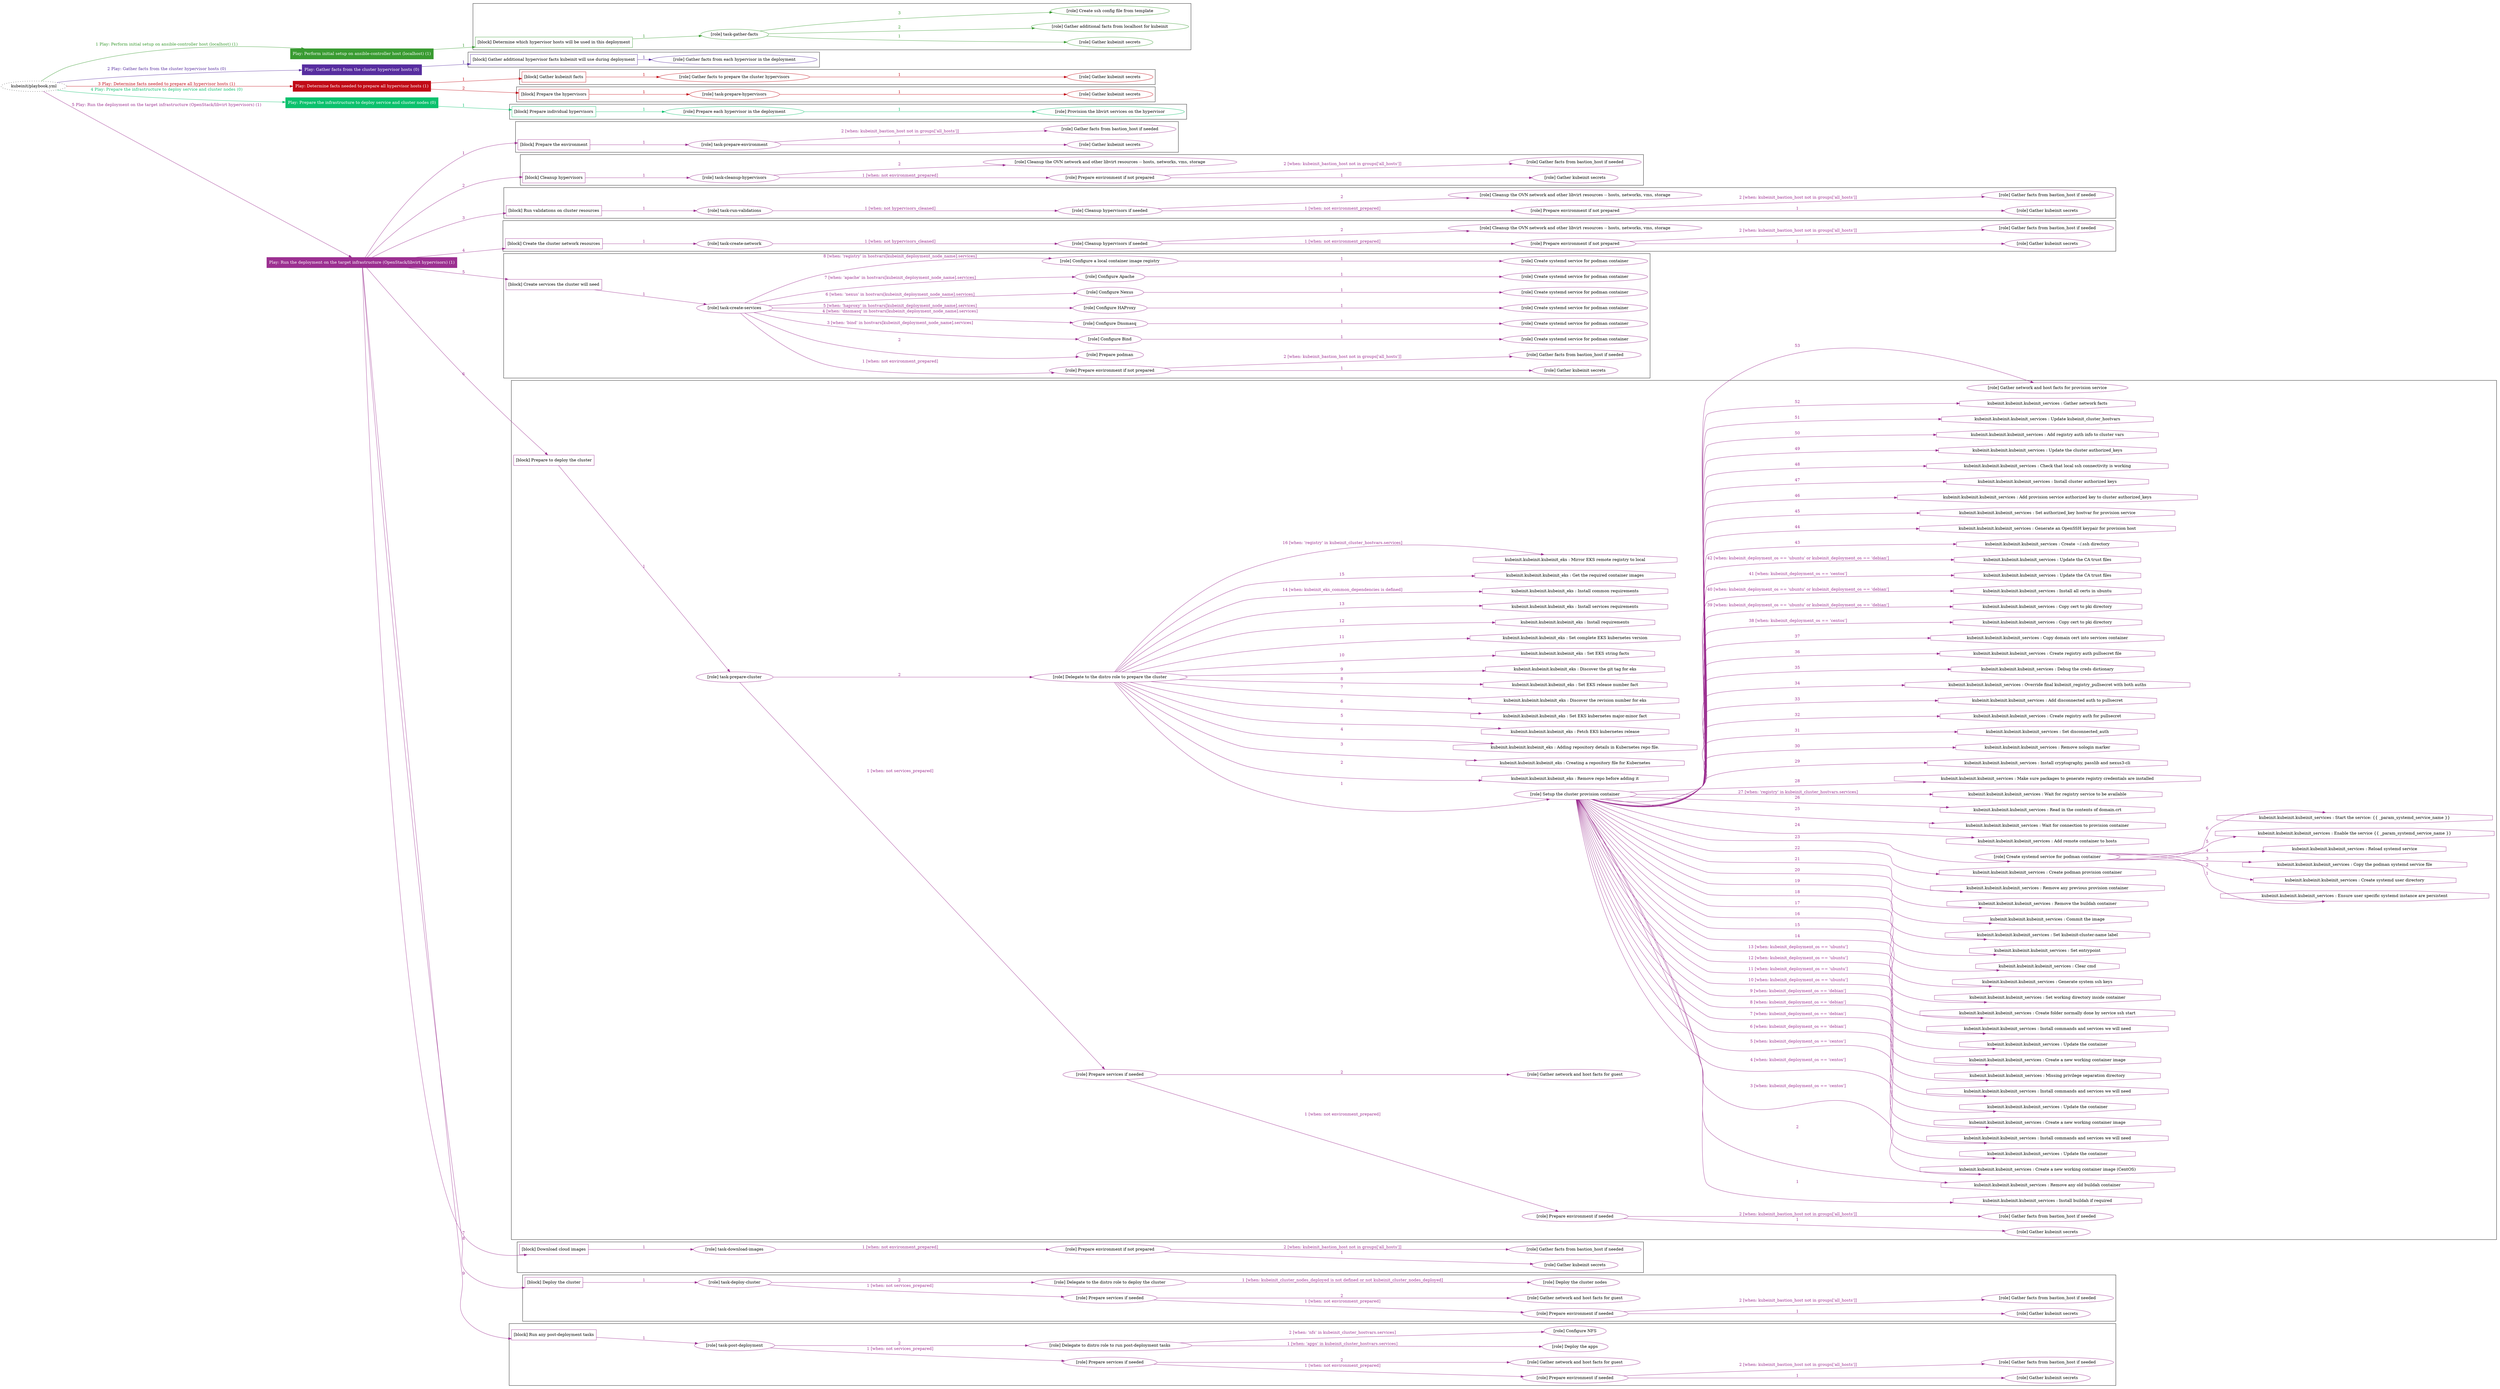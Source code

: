 digraph {
	graph [concentrate=true ordering=in rankdir=LR ratio=fill]
	edge [esep=5 sep=10]
	"kubeinit/playbook.yml" [URL="/home/runner/work/kubeinit/kubeinit/kubeinit/playbook.yml" id=playbook_b53e58da style=dotted]
	"kubeinit/playbook.yml" -> play_087e8332 [label="1 Play: Perform initial setup on ansible-controller host (localhost) (1)" color="#399b31" fontcolor="#399b31" id=edge_play_087e8332 labeltooltip="1 Play: Perform initial setup on ansible-controller host (localhost) (1)" tooltip="1 Play: Perform initial setup on ansible-controller host (localhost) (1)"]
	subgraph "Play: Perform initial setup on ansible-controller host (localhost) (1)" {
		play_087e8332 [label="Play: Perform initial setup on ansible-controller host (localhost) (1)" URL="/home/runner/work/kubeinit/kubeinit/kubeinit/playbook.yml" color="#399b31" fontcolor="#ffffff" id=play_087e8332 shape=box style=filled tooltip=localhost]
		play_087e8332 -> block_1865c94d [label=1 color="#399b31" fontcolor="#399b31" id=edge_block_1865c94d labeltooltip=1 tooltip=1]
		subgraph cluster_block_1865c94d {
			block_1865c94d [label="[block] Determine which hypervisor hosts will be used in this deployment" URL="/home/runner/work/kubeinit/kubeinit/kubeinit/playbook.yml" color="#399b31" id=block_1865c94d labeltooltip="Determine which hypervisor hosts will be used in this deployment" shape=box tooltip="Determine which hypervisor hosts will be used in this deployment"]
			block_1865c94d -> role_9119f2db [label="1 " color="#399b31" fontcolor="#399b31" id=edge_role_9119f2db labeltooltip="1 " tooltip="1 "]
			subgraph "task-gather-facts" {
				role_9119f2db [label="[role] task-gather-facts" URL="/home/runner/work/kubeinit/kubeinit/kubeinit/playbook.yml" color="#399b31" id=role_9119f2db tooltip="task-gather-facts"]
				role_9119f2db -> role_764b115c [label="1 " color="#399b31" fontcolor="#399b31" id=edge_role_764b115c labeltooltip="1 " tooltip="1 "]
				subgraph "Gather kubeinit secrets" {
					role_764b115c [label="[role] Gather kubeinit secrets" URL="/home/runner/.ansible/collections/ansible_collections/kubeinit/kubeinit/roles/kubeinit_prepare/tasks/build_hypervisors_group.yml" color="#399b31" id=role_764b115c tooltip="Gather kubeinit secrets"]
				}
				role_9119f2db -> role_aa0cf14b [label="2 " color="#399b31" fontcolor="#399b31" id=edge_role_aa0cf14b labeltooltip="2 " tooltip="2 "]
				subgraph "Gather additional facts from localhost for kubeinit" {
					role_aa0cf14b [label="[role] Gather additional facts from localhost for kubeinit" URL="/home/runner/.ansible/collections/ansible_collections/kubeinit/kubeinit/roles/kubeinit_prepare/tasks/build_hypervisors_group.yml" color="#399b31" id=role_aa0cf14b tooltip="Gather additional facts from localhost for kubeinit"]
				}
				role_9119f2db -> role_9e70666b [label="3 " color="#399b31" fontcolor="#399b31" id=edge_role_9e70666b labeltooltip="3 " tooltip="3 "]
				subgraph "Create ssh config file from template" {
					role_9e70666b [label="[role] Create ssh config file from template" URL="/home/runner/.ansible/collections/ansible_collections/kubeinit/kubeinit/roles/kubeinit_prepare/tasks/build_hypervisors_group.yml" color="#399b31" id=role_9e70666b tooltip="Create ssh config file from template"]
				}
			}
		}
	}
	"kubeinit/playbook.yml" -> play_105eea22 [label="2 Play: Gather facts from the cluster hypervisor hosts (0)" color="#572d9f" fontcolor="#572d9f" id=edge_play_105eea22 labeltooltip="2 Play: Gather facts from the cluster hypervisor hosts (0)" tooltip="2 Play: Gather facts from the cluster hypervisor hosts (0)"]
	subgraph "Play: Gather facts from the cluster hypervisor hosts (0)" {
		play_105eea22 [label="Play: Gather facts from the cluster hypervisor hosts (0)" URL="/home/runner/work/kubeinit/kubeinit/kubeinit/playbook.yml" color="#572d9f" fontcolor="#ffffff" id=play_105eea22 shape=box style=filled tooltip="Play: Gather facts from the cluster hypervisor hosts (0)"]
		play_105eea22 -> block_429d9eba [label=1 color="#572d9f" fontcolor="#572d9f" id=edge_block_429d9eba labeltooltip=1 tooltip=1]
		subgraph cluster_block_429d9eba {
			block_429d9eba [label="[block] Gather additional hypervisor facts kubeinit will use during deployment" URL="/home/runner/work/kubeinit/kubeinit/kubeinit/playbook.yml" color="#572d9f" id=block_429d9eba labeltooltip="Gather additional hypervisor facts kubeinit will use during deployment" shape=box tooltip="Gather additional hypervisor facts kubeinit will use during deployment"]
			block_429d9eba -> role_5c32b934 [label="1 " color="#572d9f" fontcolor="#572d9f" id=edge_role_5c32b934 labeltooltip="1 " tooltip="1 "]
			subgraph "Gather facts from each hypervisor in the deployment" {
				role_5c32b934 [label="[role] Gather facts from each hypervisor in the deployment" URL="/home/runner/work/kubeinit/kubeinit/kubeinit/playbook.yml" color="#572d9f" id=role_5c32b934 tooltip="Gather facts from each hypervisor in the deployment"]
			}
		}
	}
	"kubeinit/playbook.yml" -> play_3e450e64 [label="3 Play: Determine facts needed to prepare all hypervisor hosts (1)" color="#c10b16" fontcolor="#c10b16" id=edge_play_3e450e64 labeltooltip="3 Play: Determine facts needed to prepare all hypervisor hosts (1)" tooltip="3 Play: Determine facts needed to prepare all hypervisor hosts (1)"]
	subgraph "Play: Determine facts needed to prepare all hypervisor hosts (1)" {
		play_3e450e64 [label="Play: Determine facts needed to prepare all hypervisor hosts (1)" URL="/home/runner/work/kubeinit/kubeinit/kubeinit/playbook.yml" color="#c10b16" fontcolor="#ffffff" id=play_3e450e64 shape=box style=filled tooltip=localhost]
		play_3e450e64 -> block_e4123e71 [label=1 color="#c10b16" fontcolor="#c10b16" id=edge_block_e4123e71 labeltooltip=1 tooltip=1]
		subgraph cluster_block_e4123e71 {
			block_e4123e71 [label="[block] Gather kubeinit facts" URL="/home/runner/work/kubeinit/kubeinit/kubeinit/playbook.yml" color="#c10b16" id=block_e4123e71 labeltooltip="Gather kubeinit facts" shape=box tooltip="Gather kubeinit facts"]
			block_e4123e71 -> role_ac7b09d7 [label="1 " color="#c10b16" fontcolor="#c10b16" id=edge_role_ac7b09d7 labeltooltip="1 " tooltip="1 "]
			subgraph "Gather facts to prepare the cluster hypervisors" {
				role_ac7b09d7 [label="[role] Gather facts to prepare the cluster hypervisors" URL="/home/runner/work/kubeinit/kubeinit/kubeinit/playbook.yml" color="#c10b16" id=role_ac7b09d7 tooltip="Gather facts to prepare the cluster hypervisors"]
				role_ac7b09d7 -> role_329a33fa [label="1 " color="#c10b16" fontcolor="#c10b16" id=edge_role_329a33fa labeltooltip="1 " tooltip="1 "]
				subgraph "Gather kubeinit secrets" {
					role_329a33fa [label="[role] Gather kubeinit secrets" URL="/home/runner/.ansible/collections/ansible_collections/kubeinit/kubeinit/roles/kubeinit_prepare/tasks/gather_kubeinit_facts.yml" color="#c10b16" id=role_329a33fa tooltip="Gather kubeinit secrets"]
				}
			}
		}
		play_3e450e64 -> block_fc418ea0 [label=2 color="#c10b16" fontcolor="#c10b16" id=edge_block_fc418ea0 labeltooltip=2 tooltip=2]
		subgraph cluster_block_fc418ea0 {
			block_fc418ea0 [label="[block] Prepare the hypervisors" URL="/home/runner/work/kubeinit/kubeinit/kubeinit/playbook.yml" color="#c10b16" id=block_fc418ea0 labeltooltip="Prepare the hypervisors" shape=box tooltip="Prepare the hypervisors"]
			block_fc418ea0 -> role_0889d9e6 [label="1 " color="#c10b16" fontcolor="#c10b16" id=edge_role_0889d9e6 labeltooltip="1 " tooltip="1 "]
			subgraph "task-prepare-hypervisors" {
				role_0889d9e6 [label="[role] task-prepare-hypervisors" URL="/home/runner/work/kubeinit/kubeinit/kubeinit/playbook.yml" color="#c10b16" id=role_0889d9e6 tooltip="task-prepare-hypervisors"]
				role_0889d9e6 -> role_f77d0a0a [label="1 " color="#c10b16" fontcolor="#c10b16" id=edge_role_f77d0a0a labeltooltip="1 " tooltip="1 "]
				subgraph "Gather kubeinit secrets" {
					role_f77d0a0a [label="[role] Gather kubeinit secrets" URL="/home/runner/.ansible/collections/ansible_collections/kubeinit/kubeinit/roles/kubeinit_prepare/tasks/gather_kubeinit_facts.yml" color="#c10b16" id=role_f77d0a0a tooltip="Gather kubeinit secrets"]
				}
			}
		}
	}
	"kubeinit/playbook.yml" -> play_37a812b8 [label="4 Play: Prepare the infrastructure to deploy service and cluster nodes (0)" color="#0bc16d" fontcolor="#0bc16d" id=edge_play_37a812b8 labeltooltip="4 Play: Prepare the infrastructure to deploy service and cluster nodes (0)" tooltip="4 Play: Prepare the infrastructure to deploy service and cluster nodes (0)"]
	subgraph "Play: Prepare the infrastructure to deploy service and cluster nodes (0)" {
		play_37a812b8 [label="Play: Prepare the infrastructure to deploy service and cluster nodes (0)" URL="/home/runner/work/kubeinit/kubeinit/kubeinit/playbook.yml" color="#0bc16d" fontcolor="#ffffff" id=play_37a812b8 shape=box style=filled tooltip="Play: Prepare the infrastructure to deploy service and cluster nodes (0)"]
		play_37a812b8 -> block_f6bad99e [label=1 color="#0bc16d" fontcolor="#0bc16d" id=edge_block_f6bad99e labeltooltip=1 tooltip=1]
		subgraph cluster_block_f6bad99e {
			block_f6bad99e [label="[block] Prepare individual hypervisors" URL="/home/runner/work/kubeinit/kubeinit/kubeinit/playbook.yml" color="#0bc16d" id=block_f6bad99e labeltooltip="Prepare individual hypervisors" shape=box tooltip="Prepare individual hypervisors"]
			block_f6bad99e -> role_4f5960d6 [label="1 " color="#0bc16d" fontcolor="#0bc16d" id=edge_role_4f5960d6 labeltooltip="1 " tooltip="1 "]
			subgraph "Prepare each hypervisor in the deployment" {
				role_4f5960d6 [label="[role] Prepare each hypervisor in the deployment" URL="/home/runner/work/kubeinit/kubeinit/kubeinit/playbook.yml" color="#0bc16d" id=role_4f5960d6 tooltip="Prepare each hypervisor in the deployment"]
				role_4f5960d6 -> role_67ca902e [label="1 " color="#0bc16d" fontcolor="#0bc16d" id=edge_role_67ca902e labeltooltip="1 " tooltip="1 "]
				subgraph "Provision the libvirt services on the hypervisor" {
					role_67ca902e [label="[role] Provision the libvirt services on the hypervisor" URL="/home/runner/.ansible/collections/ansible_collections/kubeinit/kubeinit/roles/kubeinit_prepare/tasks/prepare_hypervisor.yml" color="#0bc16d" id=role_67ca902e tooltip="Provision the libvirt services on the hypervisor"]
				}
			}
		}
	}
	"kubeinit/playbook.yml" -> play_ec2a4bf1 [label="5 Play: Run the deployment on the target infrastructure (OpenStack/libvirt hypervisors) (1)" color="#9c3091" fontcolor="#9c3091" id=edge_play_ec2a4bf1 labeltooltip="5 Play: Run the deployment on the target infrastructure (OpenStack/libvirt hypervisors) (1)" tooltip="5 Play: Run the deployment on the target infrastructure (OpenStack/libvirt hypervisors) (1)"]
	subgraph "Play: Run the deployment on the target infrastructure (OpenStack/libvirt hypervisors) (1)" {
		play_ec2a4bf1 [label="Play: Run the deployment on the target infrastructure (OpenStack/libvirt hypervisors) (1)" URL="/home/runner/work/kubeinit/kubeinit/kubeinit/playbook.yml" color="#9c3091" fontcolor="#ffffff" id=play_ec2a4bf1 shape=box style=filled tooltip=localhost]
		play_ec2a4bf1 -> block_c819fd01 [label=1 color="#9c3091" fontcolor="#9c3091" id=edge_block_c819fd01 labeltooltip=1 tooltip=1]
		subgraph cluster_block_c819fd01 {
			block_c819fd01 [label="[block] Prepare the environment" URL="/home/runner/work/kubeinit/kubeinit/kubeinit/playbook.yml" color="#9c3091" id=block_c819fd01 labeltooltip="Prepare the environment" shape=box tooltip="Prepare the environment"]
			block_c819fd01 -> role_791426e0 [label="1 " color="#9c3091" fontcolor="#9c3091" id=edge_role_791426e0 labeltooltip="1 " tooltip="1 "]
			subgraph "task-prepare-environment" {
				role_791426e0 [label="[role] task-prepare-environment" URL="/home/runner/work/kubeinit/kubeinit/kubeinit/playbook.yml" color="#9c3091" id=role_791426e0 tooltip="task-prepare-environment"]
				role_791426e0 -> role_ec984883 [label="1 " color="#9c3091" fontcolor="#9c3091" id=edge_role_ec984883 labeltooltip="1 " tooltip="1 "]
				subgraph "Gather kubeinit secrets" {
					role_ec984883 [label="[role] Gather kubeinit secrets" URL="/home/runner/.ansible/collections/ansible_collections/kubeinit/kubeinit/roles/kubeinit_prepare/tasks/gather_kubeinit_facts.yml" color="#9c3091" id=role_ec984883 tooltip="Gather kubeinit secrets"]
				}
				role_791426e0 -> role_189e8641 [label="2 [when: kubeinit_bastion_host not in groups['all_hosts']]" color="#9c3091" fontcolor="#9c3091" id=edge_role_189e8641 labeltooltip="2 [when: kubeinit_bastion_host not in groups['all_hosts']]" tooltip="2 [when: kubeinit_bastion_host not in groups['all_hosts']]"]
				subgraph "Gather facts from bastion_host if needed" {
					role_189e8641 [label="[role] Gather facts from bastion_host if needed" URL="/home/runner/.ansible/collections/ansible_collections/kubeinit/kubeinit/roles/kubeinit_prepare/tasks/main.yml" color="#9c3091" id=role_189e8641 tooltip="Gather facts from bastion_host if needed"]
				}
			}
		}
		play_ec2a4bf1 -> block_c4bb160a [label=2 color="#9c3091" fontcolor="#9c3091" id=edge_block_c4bb160a labeltooltip=2 tooltip=2]
		subgraph cluster_block_c4bb160a {
			block_c4bb160a [label="[block] Cleanup hypervisors" URL="/home/runner/work/kubeinit/kubeinit/kubeinit/playbook.yml" color="#9c3091" id=block_c4bb160a labeltooltip="Cleanup hypervisors" shape=box tooltip="Cleanup hypervisors"]
			block_c4bb160a -> role_557e4bc1 [label="1 " color="#9c3091" fontcolor="#9c3091" id=edge_role_557e4bc1 labeltooltip="1 " tooltip="1 "]
			subgraph "task-cleanup-hypervisors" {
				role_557e4bc1 [label="[role] task-cleanup-hypervisors" URL="/home/runner/work/kubeinit/kubeinit/kubeinit/playbook.yml" color="#9c3091" id=role_557e4bc1 tooltip="task-cleanup-hypervisors"]
				role_557e4bc1 -> role_0884e48a [label="1 [when: not environment_prepared]" color="#9c3091" fontcolor="#9c3091" id=edge_role_0884e48a labeltooltip="1 [when: not environment_prepared]" tooltip="1 [when: not environment_prepared]"]
				subgraph "Prepare environment if not prepared" {
					role_0884e48a [label="[role] Prepare environment if not prepared" URL="/home/runner/.ansible/collections/ansible_collections/kubeinit/kubeinit/roles/kubeinit_libvirt/tasks/cleanup_hypervisors.yml" color="#9c3091" id=role_0884e48a tooltip="Prepare environment if not prepared"]
					role_0884e48a -> role_97311101 [label="1 " color="#9c3091" fontcolor="#9c3091" id=edge_role_97311101 labeltooltip="1 " tooltip="1 "]
					subgraph "Gather kubeinit secrets" {
						role_97311101 [label="[role] Gather kubeinit secrets" URL="/home/runner/.ansible/collections/ansible_collections/kubeinit/kubeinit/roles/kubeinit_prepare/tasks/gather_kubeinit_facts.yml" color="#9c3091" id=role_97311101 tooltip="Gather kubeinit secrets"]
					}
					role_0884e48a -> role_179a88ef [label="2 [when: kubeinit_bastion_host not in groups['all_hosts']]" color="#9c3091" fontcolor="#9c3091" id=edge_role_179a88ef labeltooltip="2 [when: kubeinit_bastion_host not in groups['all_hosts']]" tooltip="2 [when: kubeinit_bastion_host not in groups['all_hosts']]"]
					subgraph "Gather facts from bastion_host if needed" {
						role_179a88ef [label="[role] Gather facts from bastion_host if needed" URL="/home/runner/.ansible/collections/ansible_collections/kubeinit/kubeinit/roles/kubeinit_prepare/tasks/main.yml" color="#9c3091" id=role_179a88ef tooltip="Gather facts from bastion_host if needed"]
					}
				}
				role_557e4bc1 -> role_ccd00aab [label="2 " color="#9c3091" fontcolor="#9c3091" id=edge_role_ccd00aab labeltooltip="2 " tooltip="2 "]
				subgraph "Cleanup the OVN network and other libvirt resources -- hosts, networks, vms, storage" {
					role_ccd00aab [label="[role] Cleanup the OVN network and other libvirt resources -- hosts, networks, vms, storage" URL="/home/runner/.ansible/collections/ansible_collections/kubeinit/kubeinit/roles/kubeinit_libvirt/tasks/cleanup_hypervisors.yml" color="#9c3091" id=role_ccd00aab tooltip="Cleanup the OVN network and other libvirt resources -- hosts, networks, vms, storage"]
				}
			}
		}
		play_ec2a4bf1 -> block_43a75e06 [label=3 color="#9c3091" fontcolor="#9c3091" id=edge_block_43a75e06 labeltooltip=3 tooltip=3]
		subgraph cluster_block_43a75e06 {
			block_43a75e06 [label="[block] Run validations on cluster resources" URL="/home/runner/work/kubeinit/kubeinit/kubeinit/playbook.yml" color="#9c3091" id=block_43a75e06 labeltooltip="Run validations on cluster resources" shape=box tooltip="Run validations on cluster resources"]
			block_43a75e06 -> role_7728df69 [label="1 " color="#9c3091" fontcolor="#9c3091" id=edge_role_7728df69 labeltooltip="1 " tooltip="1 "]
			subgraph "task-run-validations" {
				role_7728df69 [label="[role] task-run-validations" URL="/home/runner/work/kubeinit/kubeinit/kubeinit/playbook.yml" color="#9c3091" id=role_7728df69 tooltip="task-run-validations"]
				role_7728df69 -> role_f685c939 [label="1 [when: not hypervisors_cleaned]" color="#9c3091" fontcolor="#9c3091" id=edge_role_f685c939 labeltooltip="1 [when: not hypervisors_cleaned]" tooltip="1 [when: not hypervisors_cleaned]"]
				subgraph "Cleanup hypervisors if needed" {
					role_f685c939 [label="[role] Cleanup hypervisors if needed" URL="/home/runner/.ansible/collections/ansible_collections/kubeinit/kubeinit/roles/kubeinit_validations/tasks/main.yml" color="#9c3091" id=role_f685c939 tooltip="Cleanup hypervisors if needed"]
					role_f685c939 -> role_14f847ab [label="1 [when: not environment_prepared]" color="#9c3091" fontcolor="#9c3091" id=edge_role_14f847ab labeltooltip="1 [when: not environment_prepared]" tooltip="1 [when: not environment_prepared]"]
					subgraph "Prepare environment if not prepared" {
						role_14f847ab [label="[role] Prepare environment if not prepared" URL="/home/runner/.ansible/collections/ansible_collections/kubeinit/kubeinit/roles/kubeinit_libvirt/tasks/cleanup_hypervisors.yml" color="#9c3091" id=role_14f847ab tooltip="Prepare environment if not prepared"]
						role_14f847ab -> role_5af47246 [label="1 " color="#9c3091" fontcolor="#9c3091" id=edge_role_5af47246 labeltooltip="1 " tooltip="1 "]
						subgraph "Gather kubeinit secrets" {
							role_5af47246 [label="[role] Gather kubeinit secrets" URL="/home/runner/.ansible/collections/ansible_collections/kubeinit/kubeinit/roles/kubeinit_prepare/tasks/gather_kubeinit_facts.yml" color="#9c3091" id=role_5af47246 tooltip="Gather kubeinit secrets"]
						}
						role_14f847ab -> role_c853a69b [label="2 [when: kubeinit_bastion_host not in groups['all_hosts']]" color="#9c3091" fontcolor="#9c3091" id=edge_role_c853a69b labeltooltip="2 [when: kubeinit_bastion_host not in groups['all_hosts']]" tooltip="2 [when: kubeinit_bastion_host not in groups['all_hosts']]"]
						subgraph "Gather facts from bastion_host if needed" {
							role_c853a69b [label="[role] Gather facts from bastion_host if needed" URL="/home/runner/.ansible/collections/ansible_collections/kubeinit/kubeinit/roles/kubeinit_prepare/tasks/main.yml" color="#9c3091" id=role_c853a69b tooltip="Gather facts from bastion_host if needed"]
						}
					}
					role_f685c939 -> role_a10f9a24 [label="2 " color="#9c3091" fontcolor="#9c3091" id=edge_role_a10f9a24 labeltooltip="2 " tooltip="2 "]
					subgraph "Cleanup the OVN network and other libvirt resources -- hosts, networks, vms, storage" {
						role_a10f9a24 [label="[role] Cleanup the OVN network and other libvirt resources -- hosts, networks, vms, storage" URL="/home/runner/.ansible/collections/ansible_collections/kubeinit/kubeinit/roles/kubeinit_libvirt/tasks/cleanup_hypervisors.yml" color="#9c3091" id=role_a10f9a24 tooltip="Cleanup the OVN network and other libvirt resources -- hosts, networks, vms, storage"]
					}
				}
			}
		}
		play_ec2a4bf1 -> block_91770dfb [label=4 color="#9c3091" fontcolor="#9c3091" id=edge_block_91770dfb labeltooltip=4 tooltip=4]
		subgraph cluster_block_91770dfb {
			block_91770dfb [label="[block] Create the cluster network resources" URL="/home/runner/work/kubeinit/kubeinit/kubeinit/playbook.yml" color="#9c3091" id=block_91770dfb labeltooltip="Create the cluster network resources" shape=box tooltip="Create the cluster network resources"]
			block_91770dfb -> role_4a529237 [label="1 " color="#9c3091" fontcolor="#9c3091" id=edge_role_4a529237 labeltooltip="1 " tooltip="1 "]
			subgraph "task-create-network" {
				role_4a529237 [label="[role] task-create-network" URL="/home/runner/work/kubeinit/kubeinit/kubeinit/playbook.yml" color="#9c3091" id=role_4a529237 tooltip="task-create-network"]
				role_4a529237 -> role_4537c77a [label="1 [when: not hypervisors_cleaned]" color="#9c3091" fontcolor="#9c3091" id=edge_role_4537c77a labeltooltip="1 [when: not hypervisors_cleaned]" tooltip="1 [when: not hypervisors_cleaned]"]
				subgraph "Cleanup hypervisors if needed" {
					role_4537c77a [label="[role] Cleanup hypervisors if needed" URL="/home/runner/.ansible/collections/ansible_collections/kubeinit/kubeinit/roles/kubeinit_libvirt/tasks/create_network.yml" color="#9c3091" id=role_4537c77a tooltip="Cleanup hypervisors if needed"]
					role_4537c77a -> role_aaf8a7fd [label="1 [when: not environment_prepared]" color="#9c3091" fontcolor="#9c3091" id=edge_role_aaf8a7fd labeltooltip="1 [when: not environment_prepared]" tooltip="1 [when: not environment_prepared]"]
					subgraph "Prepare environment if not prepared" {
						role_aaf8a7fd [label="[role] Prepare environment if not prepared" URL="/home/runner/.ansible/collections/ansible_collections/kubeinit/kubeinit/roles/kubeinit_libvirt/tasks/cleanup_hypervisors.yml" color="#9c3091" id=role_aaf8a7fd tooltip="Prepare environment if not prepared"]
						role_aaf8a7fd -> role_46312576 [label="1 " color="#9c3091" fontcolor="#9c3091" id=edge_role_46312576 labeltooltip="1 " tooltip="1 "]
						subgraph "Gather kubeinit secrets" {
							role_46312576 [label="[role] Gather kubeinit secrets" URL="/home/runner/.ansible/collections/ansible_collections/kubeinit/kubeinit/roles/kubeinit_prepare/tasks/gather_kubeinit_facts.yml" color="#9c3091" id=role_46312576 tooltip="Gather kubeinit secrets"]
						}
						role_aaf8a7fd -> role_07492133 [label="2 [when: kubeinit_bastion_host not in groups['all_hosts']]" color="#9c3091" fontcolor="#9c3091" id=edge_role_07492133 labeltooltip="2 [when: kubeinit_bastion_host not in groups['all_hosts']]" tooltip="2 [when: kubeinit_bastion_host not in groups['all_hosts']]"]
						subgraph "Gather facts from bastion_host if needed" {
							role_07492133 [label="[role] Gather facts from bastion_host if needed" URL="/home/runner/.ansible/collections/ansible_collections/kubeinit/kubeinit/roles/kubeinit_prepare/tasks/main.yml" color="#9c3091" id=role_07492133 tooltip="Gather facts from bastion_host if needed"]
						}
					}
					role_4537c77a -> role_f0193a33 [label="2 " color="#9c3091" fontcolor="#9c3091" id=edge_role_f0193a33 labeltooltip="2 " tooltip="2 "]
					subgraph "Cleanup the OVN network and other libvirt resources -- hosts, networks, vms, storage" {
						role_f0193a33 [label="[role] Cleanup the OVN network and other libvirt resources -- hosts, networks, vms, storage" URL="/home/runner/.ansible/collections/ansible_collections/kubeinit/kubeinit/roles/kubeinit_libvirt/tasks/cleanup_hypervisors.yml" color="#9c3091" id=role_f0193a33 tooltip="Cleanup the OVN network and other libvirt resources -- hosts, networks, vms, storage"]
					}
				}
			}
		}
		play_ec2a4bf1 -> block_76c82a35 [label=5 color="#9c3091" fontcolor="#9c3091" id=edge_block_76c82a35 labeltooltip=5 tooltip=5]
		subgraph cluster_block_76c82a35 {
			block_76c82a35 [label="[block] Create services the cluster will need" URL="/home/runner/work/kubeinit/kubeinit/kubeinit/playbook.yml" color="#9c3091" id=block_76c82a35 labeltooltip="Create services the cluster will need" shape=box tooltip="Create services the cluster will need"]
			block_76c82a35 -> role_573fe63d [label="1 " color="#9c3091" fontcolor="#9c3091" id=edge_role_573fe63d labeltooltip="1 " tooltip="1 "]
			subgraph "task-create-services" {
				role_573fe63d [label="[role] task-create-services" URL="/home/runner/work/kubeinit/kubeinit/kubeinit/playbook.yml" color="#9c3091" id=role_573fe63d tooltip="task-create-services"]
				role_573fe63d -> role_2a39850d [label="1 [when: not environment_prepared]" color="#9c3091" fontcolor="#9c3091" id=edge_role_2a39850d labeltooltip="1 [when: not environment_prepared]" tooltip="1 [when: not environment_prepared]"]
				subgraph "Prepare environment if not prepared" {
					role_2a39850d [label="[role] Prepare environment if not prepared" URL="/home/runner/.ansible/collections/ansible_collections/kubeinit/kubeinit/roles/kubeinit_services/tasks/main.yml" color="#9c3091" id=role_2a39850d tooltip="Prepare environment if not prepared"]
					role_2a39850d -> role_e20e5fb3 [label="1 " color="#9c3091" fontcolor="#9c3091" id=edge_role_e20e5fb3 labeltooltip="1 " tooltip="1 "]
					subgraph "Gather kubeinit secrets" {
						role_e20e5fb3 [label="[role] Gather kubeinit secrets" URL="/home/runner/.ansible/collections/ansible_collections/kubeinit/kubeinit/roles/kubeinit_prepare/tasks/gather_kubeinit_facts.yml" color="#9c3091" id=role_e20e5fb3 tooltip="Gather kubeinit secrets"]
					}
					role_2a39850d -> role_4fb47ae2 [label="2 [when: kubeinit_bastion_host not in groups['all_hosts']]" color="#9c3091" fontcolor="#9c3091" id=edge_role_4fb47ae2 labeltooltip="2 [when: kubeinit_bastion_host not in groups['all_hosts']]" tooltip="2 [when: kubeinit_bastion_host not in groups['all_hosts']]"]
					subgraph "Gather facts from bastion_host if needed" {
						role_4fb47ae2 [label="[role] Gather facts from bastion_host if needed" URL="/home/runner/.ansible/collections/ansible_collections/kubeinit/kubeinit/roles/kubeinit_prepare/tasks/main.yml" color="#9c3091" id=role_4fb47ae2 tooltip="Gather facts from bastion_host if needed"]
					}
				}
				role_573fe63d -> role_9a6fd146 [label="2 " color="#9c3091" fontcolor="#9c3091" id=edge_role_9a6fd146 labeltooltip="2 " tooltip="2 "]
				subgraph "Prepare podman" {
					role_9a6fd146 [label="[role] Prepare podman" URL="/home/runner/.ansible/collections/ansible_collections/kubeinit/kubeinit/roles/kubeinit_services/tasks/00_create_service_pod.yml" color="#9c3091" id=role_9a6fd146 tooltip="Prepare podman"]
				}
				role_573fe63d -> role_38a3eb86 [label="3 [when: 'bind' in hostvars[kubeinit_deployment_node_name].services]" color="#9c3091" fontcolor="#9c3091" id=edge_role_38a3eb86 labeltooltip="3 [when: 'bind' in hostvars[kubeinit_deployment_node_name].services]" tooltip="3 [when: 'bind' in hostvars[kubeinit_deployment_node_name].services]"]
				subgraph "Configure Bind" {
					role_38a3eb86 [label="[role] Configure Bind" URL="/home/runner/.ansible/collections/ansible_collections/kubeinit/kubeinit/roles/kubeinit_services/tasks/start_services_containers.yml" color="#9c3091" id=role_38a3eb86 tooltip="Configure Bind"]
					role_38a3eb86 -> role_bf11fa1a [label="1 " color="#9c3091" fontcolor="#9c3091" id=edge_role_bf11fa1a labeltooltip="1 " tooltip="1 "]
					subgraph "Create systemd service for podman container" {
						role_bf11fa1a [label="[role] Create systemd service for podman container" URL="/home/runner/.ansible/collections/ansible_collections/kubeinit/kubeinit/roles/kubeinit_bind/tasks/main.yml" color="#9c3091" id=role_bf11fa1a tooltip="Create systemd service for podman container"]
					}
				}
				role_573fe63d -> role_7a9e1d7b [label="4 [when: 'dnsmasq' in hostvars[kubeinit_deployment_node_name].services]" color="#9c3091" fontcolor="#9c3091" id=edge_role_7a9e1d7b labeltooltip="4 [when: 'dnsmasq' in hostvars[kubeinit_deployment_node_name].services]" tooltip="4 [when: 'dnsmasq' in hostvars[kubeinit_deployment_node_name].services]"]
				subgraph "Configure Dnsmasq" {
					role_7a9e1d7b [label="[role] Configure Dnsmasq" URL="/home/runner/.ansible/collections/ansible_collections/kubeinit/kubeinit/roles/kubeinit_services/tasks/start_services_containers.yml" color="#9c3091" id=role_7a9e1d7b tooltip="Configure Dnsmasq"]
					role_7a9e1d7b -> role_dd0d6f29 [label="1 " color="#9c3091" fontcolor="#9c3091" id=edge_role_dd0d6f29 labeltooltip="1 " tooltip="1 "]
					subgraph "Create systemd service for podman container" {
						role_dd0d6f29 [label="[role] Create systemd service for podman container" URL="/home/runner/.ansible/collections/ansible_collections/kubeinit/kubeinit/roles/kubeinit_dnsmasq/tasks/main.yml" color="#9c3091" id=role_dd0d6f29 tooltip="Create systemd service for podman container"]
					}
				}
				role_573fe63d -> role_370512f3 [label="5 [when: 'haproxy' in hostvars[kubeinit_deployment_node_name].services]" color="#9c3091" fontcolor="#9c3091" id=edge_role_370512f3 labeltooltip="5 [when: 'haproxy' in hostvars[kubeinit_deployment_node_name].services]" tooltip="5 [when: 'haproxy' in hostvars[kubeinit_deployment_node_name].services]"]
				subgraph "Configure HAProxy" {
					role_370512f3 [label="[role] Configure HAProxy" URL="/home/runner/.ansible/collections/ansible_collections/kubeinit/kubeinit/roles/kubeinit_services/tasks/start_services_containers.yml" color="#9c3091" id=role_370512f3 tooltip="Configure HAProxy"]
					role_370512f3 -> role_bd3de88e [label="1 " color="#9c3091" fontcolor="#9c3091" id=edge_role_bd3de88e labeltooltip="1 " tooltip="1 "]
					subgraph "Create systemd service for podman container" {
						role_bd3de88e [label="[role] Create systemd service for podman container" URL="/home/runner/.ansible/collections/ansible_collections/kubeinit/kubeinit/roles/kubeinit_haproxy/tasks/main.yml" color="#9c3091" id=role_bd3de88e tooltip="Create systemd service for podman container"]
					}
				}
				role_573fe63d -> role_44d24cd3 [label="6 [when: 'nexus' in hostvars[kubeinit_deployment_node_name].services]" color="#9c3091" fontcolor="#9c3091" id=edge_role_44d24cd3 labeltooltip="6 [when: 'nexus' in hostvars[kubeinit_deployment_node_name].services]" tooltip="6 [when: 'nexus' in hostvars[kubeinit_deployment_node_name].services]"]
				subgraph "Configure Nexus" {
					role_44d24cd3 [label="[role] Configure Nexus" URL="/home/runner/.ansible/collections/ansible_collections/kubeinit/kubeinit/roles/kubeinit_services/tasks/start_services_containers.yml" color="#9c3091" id=role_44d24cd3 tooltip="Configure Nexus"]
					role_44d24cd3 -> role_5ba5420c [label="1 " color="#9c3091" fontcolor="#9c3091" id=edge_role_5ba5420c labeltooltip="1 " tooltip="1 "]
					subgraph "Create systemd service for podman container" {
						role_5ba5420c [label="[role] Create systemd service for podman container" URL="/home/runner/.ansible/collections/ansible_collections/kubeinit/kubeinit/roles/kubeinit_nexus/tasks/main.yml" color="#9c3091" id=role_5ba5420c tooltip="Create systemd service for podman container"]
					}
				}
				role_573fe63d -> role_76fbb9ce [label="7 [when: 'apache' in hostvars[kubeinit_deployment_node_name].services]" color="#9c3091" fontcolor="#9c3091" id=edge_role_76fbb9ce labeltooltip="7 [when: 'apache' in hostvars[kubeinit_deployment_node_name].services]" tooltip="7 [when: 'apache' in hostvars[kubeinit_deployment_node_name].services]"]
				subgraph "Configure Apache" {
					role_76fbb9ce [label="[role] Configure Apache" URL="/home/runner/.ansible/collections/ansible_collections/kubeinit/kubeinit/roles/kubeinit_services/tasks/start_services_containers.yml" color="#9c3091" id=role_76fbb9ce tooltip="Configure Apache"]
					role_76fbb9ce -> role_57587330 [label="1 " color="#9c3091" fontcolor="#9c3091" id=edge_role_57587330 labeltooltip="1 " tooltip="1 "]
					subgraph "Create systemd service for podman container" {
						role_57587330 [label="[role] Create systemd service for podman container" URL="/home/runner/.ansible/collections/ansible_collections/kubeinit/kubeinit/roles/kubeinit_apache/tasks/main.yml" color="#9c3091" id=role_57587330 tooltip="Create systemd service for podman container"]
					}
				}
				role_573fe63d -> role_a23c8f2b [label="8 [when: 'registry' in hostvars[kubeinit_deployment_node_name].services]" color="#9c3091" fontcolor="#9c3091" id=edge_role_a23c8f2b labeltooltip="8 [when: 'registry' in hostvars[kubeinit_deployment_node_name].services]" tooltip="8 [when: 'registry' in hostvars[kubeinit_deployment_node_name].services]"]
				subgraph "Configure a local container image registry" {
					role_a23c8f2b [label="[role] Configure a local container image registry" URL="/home/runner/.ansible/collections/ansible_collections/kubeinit/kubeinit/roles/kubeinit_services/tasks/start_services_containers.yml" color="#9c3091" id=role_a23c8f2b tooltip="Configure a local container image registry"]
					role_a23c8f2b -> role_05263352 [label="1 " color="#9c3091" fontcolor="#9c3091" id=edge_role_05263352 labeltooltip="1 " tooltip="1 "]
					subgraph "Create systemd service for podman container" {
						role_05263352 [label="[role] Create systemd service for podman container" URL="/home/runner/.ansible/collections/ansible_collections/kubeinit/kubeinit/roles/kubeinit_registry/tasks/main.yml" color="#9c3091" id=role_05263352 tooltip="Create systemd service for podman container"]
					}
				}
			}
		}
		play_ec2a4bf1 -> block_d2479a29 [label=6 color="#9c3091" fontcolor="#9c3091" id=edge_block_d2479a29 labeltooltip=6 tooltip=6]
		subgraph cluster_block_d2479a29 {
			block_d2479a29 [label="[block] Prepare to deploy the cluster" URL="/home/runner/work/kubeinit/kubeinit/kubeinit/playbook.yml" color="#9c3091" id=block_d2479a29 labeltooltip="Prepare to deploy the cluster" shape=box tooltip="Prepare to deploy the cluster"]
			block_d2479a29 -> role_4c1c53e0 [label="1 " color="#9c3091" fontcolor="#9c3091" id=edge_role_4c1c53e0 labeltooltip="1 " tooltip="1 "]
			subgraph "task-prepare-cluster" {
				role_4c1c53e0 [label="[role] task-prepare-cluster" URL="/home/runner/work/kubeinit/kubeinit/kubeinit/playbook.yml" color="#9c3091" id=role_4c1c53e0 tooltip="task-prepare-cluster"]
				role_4c1c53e0 -> role_a0eacb84 [label="1 [when: not services_prepared]" color="#9c3091" fontcolor="#9c3091" id=edge_role_a0eacb84 labeltooltip="1 [when: not services_prepared]" tooltip="1 [when: not services_prepared]"]
				subgraph "Prepare services if needed" {
					role_a0eacb84 [label="[role] Prepare services if needed" URL="/home/runner/.ansible/collections/ansible_collections/kubeinit/kubeinit/roles/kubeinit_prepare/tasks/prepare_cluster.yml" color="#9c3091" id=role_a0eacb84 tooltip="Prepare services if needed"]
					role_a0eacb84 -> role_024e20b0 [label="1 [when: not environment_prepared]" color="#9c3091" fontcolor="#9c3091" id=edge_role_024e20b0 labeltooltip="1 [when: not environment_prepared]" tooltip="1 [when: not environment_prepared]"]
					subgraph "Prepare environment if needed" {
						role_024e20b0 [label="[role] Prepare environment if needed" URL="/home/runner/.ansible/collections/ansible_collections/kubeinit/kubeinit/roles/kubeinit_services/tasks/prepare_services.yml" color="#9c3091" id=role_024e20b0 tooltip="Prepare environment if needed"]
						role_024e20b0 -> role_6de79d2d [label="1 " color="#9c3091" fontcolor="#9c3091" id=edge_role_6de79d2d labeltooltip="1 " tooltip="1 "]
						subgraph "Gather kubeinit secrets" {
							role_6de79d2d [label="[role] Gather kubeinit secrets" URL="/home/runner/.ansible/collections/ansible_collections/kubeinit/kubeinit/roles/kubeinit_prepare/tasks/gather_kubeinit_facts.yml" color="#9c3091" id=role_6de79d2d tooltip="Gather kubeinit secrets"]
						}
						role_024e20b0 -> role_2819f4cb [label="2 [when: kubeinit_bastion_host not in groups['all_hosts']]" color="#9c3091" fontcolor="#9c3091" id=edge_role_2819f4cb labeltooltip="2 [when: kubeinit_bastion_host not in groups['all_hosts']]" tooltip="2 [when: kubeinit_bastion_host not in groups['all_hosts']]"]
						subgraph "Gather facts from bastion_host if needed" {
							role_2819f4cb [label="[role] Gather facts from bastion_host if needed" URL="/home/runner/.ansible/collections/ansible_collections/kubeinit/kubeinit/roles/kubeinit_prepare/tasks/main.yml" color="#9c3091" id=role_2819f4cb tooltip="Gather facts from bastion_host if needed"]
						}
					}
					role_a0eacb84 -> role_c6d317a3 [label="2 " color="#9c3091" fontcolor="#9c3091" id=edge_role_c6d317a3 labeltooltip="2 " tooltip="2 "]
					subgraph "Gather network and host facts for guest" {
						role_c6d317a3 [label="[role] Gather network and host facts for guest" URL="/home/runner/.ansible/collections/ansible_collections/kubeinit/kubeinit/roles/kubeinit_services/tasks/prepare_services.yml" color="#9c3091" id=role_c6d317a3 tooltip="Gather network and host facts for guest"]
					}
				}
				role_4c1c53e0 -> role_bd01edac [label="2 " color="#9c3091" fontcolor="#9c3091" id=edge_role_bd01edac labeltooltip="2 " tooltip="2 "]
				subgraph "Delegate to the distro role to prepare the cluster" {
					role_bd01edac [label="[role] Delegate to the distro role to prepare the cluster" URL="/home/runner/.ansible/collections/ansible_collections/kubeinit/kubeinit/roles/kubeinit_prepare/tasks/prepare_cluster.yml" color="#9c3091" id=role_bd01edac tooltip="Delegate to the distro role to prepare the cluster"]
					role_bd01edac -> role_5853c68e [label="1 " color="#9c3091" fontcolor="#9c3091" id=edge_role_5853c68e labeltooltip="1 " tooltip="1 "]
					subgraph "Setup the cluster provision container" {
						role_5853c68e [label="[role] Setup the cluster provision container" URL="/home/runner/.ansible/collections/ansible_collections/kubeinit/kubeinit/roles/kubeinit_eks/tasks/prepare_cluster.yml" color="#9c3091" id=role_5853c68e tooltip="Setup the cluster provision container"]
						task_32919709 [label="kubeinit.kubeinit.kubeinit_services : Install buildah if required" URL="/home/runner/.ansible/collections/ansible_collections/kubeinit/kubeinit/roles/kubeinit_services/tasks/create_provision_container.yml" color="#9c3091" id=task_32919709 shape=octagon tooltip="kubeinit.kubeinit.kubeinit_services : Install buildah if required"]
						role_5853c68e -> task_32919709 [label="1 " color="#9c3091" fontcolor="#9c3091" id=edge_task_32919709 labeltooltip="1 " tooltip="1 "]
						task_c8ab2f48 [label="kubeinit.kubeinit.kubeinit_services : Remove any old buildah container" URL="/home/runner/.ansible/collections/ansible_collections/kubeinit/kubeinit/roles/kubeinit_services/tasks/create_provision_container.yml" color="#9c3091" id=task_c8ab2f48 shape=octagon tooltip="kubeinit.kubeinit.kubeinit_services : Remove any old buildah container"]
						role_5853c68e -> task_c8ab2f48 [label="2 " color="#9c3091" fontcolor="#9c3091" id=edge_task_c8ab2f48 labeltooltip="2 " tooltip="2 "]
						task_2eaeeb77 [label="kubeinit.kubeinit.kubeinit_services : Create a new working container image (CentOS)" URL="/home/runner/.ansible/collections/ansible_collections/kubeinit/kubeinit/roles/kubeinit_services/tasks/create_provision_container.yml" color="#9c3091" id=task_2eaeeb77 shape=octagon tooltip="kubeinit.kubeinit.kubeinit_services : Create a new working container image (CentOS)"]
						role_5853c68e -> task_2eaeeb77 [label="3 [when: kubeinit_deployment_os == 'centos']" color="#9c3091" fontcolor="#9c3091" id=edge_task_2eaeeb77 labeltooltip="3 [when: kubeinit_deployment_os == 'centos']" tooltip="3 [when: kubeinit_deployment_os == 'centos']"]
						task_9789bdb3 [label="kubeinit.kubeinit.kubeinit_services : Update the container" URL="/home/runner/.ansible/collections/ansible_collections/kubeinit/kubeinit/roles/kubeinit_services/tasks/create_provision_container.yml" color="#9c3091" id=task_9789bdb3 shape=octagon tooltip="kubeinit.kubeinit.kubeinit_services : Update the container"]
						role_5853c68e -> task_9789bdb3 [label="4 [when: kubeinit_deployment_os == 'centos']" color="#9c3091" fontcolor="#9c3091" id=edge_task_9789bdb3 labeltooltip="4 [when: kubeinit_deployment_os == 'centos']" tooltip="4 [when: kubeinit_deployment_os == 'centos']"]
						task_d64199a3 [label="kubeinit.kubeinit.kubeinit_services : Install commands and services we will need" URL="/home/runner/.ansible/collections/ansible_collections/kubeinit/kubeinit/roles/kubeinit_services/tasks/create_provision_container.yml" color="#9c3091" id=task_d64199a3 shape=octagon tooltip="kubeinit.kubeinit.kubeinit_services : Install commands and services we will need"]
						role_5853c68e -> task_d64199a3 [label="5 [when: kubeinit_deployment_os == 'centos']" color="#9c3091" fontcolor="#9c3091" id=edge_task_d64199a3 labeltooltip="5 [when: kubeinit_deployment_os == 'centos']" tooltip="5 [when: kubeinit_deployment_os == 'centos']"]
						task_5c615fee [label="kubeinit.kubeinit.kubeinit_services : Create a new working container image" URL="/home/runner/.ansible/collections/ansible_collections/kubeinit/kubeinit/roles/kubeinit_services/tasks/create_provision_container.yml" color="#9c3091" id=task_5c615fee shape=octagon tooltip="kubeinit.kubeinit.kubeinit_services : Create a new working container image"]
						role_5853c68e -> task_5c615fee [label="6 [when: kubeinit_deployment_os == 'debian']" color="#9c3091" fontcolor="#9c3091" id=edge_task_5c615fee labeltooltip="6 [when: kubeinit_deployment_os == 'debian']" tooltip="6 [when: kubeinit_deployment_os == 'debian']"]
						task_af10df24 [label="kubeinit.kubeinit.kubeinit_services : Update the container" URL="/home/runner/.ansible/collections/ansible_collections/kubeinit/kubeinit/roles/kubeinit_services/tasks/create_provision_container.yml" color="#9c3091" id=task_af10df24 shape=octagon tooltip="kubeinit.kubeinit.kubeinit_services : Update the container"]
						role_5853c68e -> task_af10df24 [label="7 [when: kubeinit_deployment_os == 'debian']" color="#9c3091" fontcolor="#9c3091" id=edge_task_af10df24 labeltooltip="7 [when: kubeinit_deployment_os == 'debian']" tooltip="7 [when: kubeinit_deployment_os == 'debian']"]
						task_d121b9c3 [label="kubeinit.kubeinit.kubeinit_services : Install commands and services we will need" URL="/home/runner/.ansible/collections/ansible_collections/kubeinit/kubeinit/roles/kubeinit_services/tasks/create_provision_container.yml" color="#9c3091" id=task_d121b9c3 shape=octagon tooltip="kubeinit.kubeinit.kubeinit_services : Install commands and services we will need"]
						role_5853c68e -> task_d121b9c3 [label="8 [when: kubeinit_deployment_os == 'debian']" color="#9c3091" fontcolor="#9c3091" id=edge_task_d121b9c3 labeltooltip="8 [when: kubeinit_deployment_os == 'debian']" tooltip="8 [when: kubeinit_deployment_os == 'debian']"]
						task_dff954a9 [label="kubeinit.kubeinit.kubeinit_services : Missing privilege separation directory" URL="/home/runner/.ansible/collections/ansible_collections/kubeinit/kubeinit/roles/kubeinit_services/tasks/create_provision_container.yml" color="#9c3091" id=task_dff954a9 shape=octagon tooltip="kubeinit.kubeinit.kubeinit_services : Missing privilege separation directory"]
						role_5853c68e -> task_dff954a9 [label="9 [when: kubeinit_deployment_os == 'debian']" color="#9c3091" fontcolor="#9c3091" id=edge_task_dff954a9 labeltooltip="9 [when: kubeinit_deployment_os == 'debian']" tooltip="9 [when: kubeinit_deployment_os == 'debian']"]
						task_4dde0721 [label="kubeinit.kubeinit.kubeinit_services : Create a new working container image" URL="/home/runner/.ansible/collections/ansible_collections/kubeinit/kubeinit/roles/kubeinit_services/tasks/create_provision_container.yml" color="#9c3091" id=task_4dde0721 shape=octagon tooltip="kubeinit.kubeinit.kubeinit_services : Create a new working container image"]
						role_5853c68e -> task_4dde0721 [label="10 [when: kubeinit_deployment_os == 'ubuntu']" color="#9c3091" fontcolor="#9c3091" id=edge_task_4dde0721 labeltooltip="10 [when: kubeinit_deployment_os == 'ubuntu']" tooltip="10 [when: kubeinit_deployment_os == 'ubuntu']"]
						task_1e487d8d [label="kubeinit.kubeinit.kubeinit_services : Update the container" URL="/home/runner/.ansible/collections/ansible_collections/kubeinit/kubeinit/roles/kubeinit_services/tasks/create_provision_container.yml" color="#9c3091" id=task_1e487d8d shape=octagon tooltip="kubeinit.kubeinit.kubeinit_services : Update the container"]
						role_5853c68e -> task_1e487d8d [label="11 [when: kubeinit_deployment_os == 'ubuntu']" color="#9c3091" fontcolor="#9c3091" id=edge_task_1e487d8d labeltooltip="11 [when: kubeinit_deployment_os == 'ubuntu']" tooltip="11 [when: kubeinit_deployment_os == 'ubuntu']"]
						task_1c0357b0 [label="kubeinit.kubeinit.kubeinit_services : Install commands and services we will need" URL="/home/runner/.ansible/collections/ansible_collections/kubeinit/kubeinit/roles/kubeinit_services/tasks/create_provision_container.yml" color="#9c3091" id=task_1c0357b0 shape=octagon tooltip="kubeinit.kubeinit.kubeinit_services : Install commands and services we will need"]
						role_5853c68e -> task_1c0357b0 [label="12 [when: kubeinit_deployment_os == 'ubuntu']" color="#9c3091" fontcolor="#9c3091" id=edge_task_1c0357b0 labeltooltip="12 [when: kubeinit_deployment_os == 'ubuntu']" tooltip="12 [when: kubeinit_deployment_os == 'ubuntu']"]
						task_1a8a1776 [label="kubeinit.kubeinit.kubeinit_services : Create folder normally done by service ssh start" URL="/home/runner/.ansible/collections/ansible_collections/kubeinit/kubeinit/roles/kubeinit_services/tasks/create_provision_container.yml" color="#9c3091" id=task_1a8a1776 shape=octagon tooltip="kubeinit.kubeinit.kubeinit_services : Create folder normally done by service ssh start"]
						role_5853c68e -> task_1a8a1776 [label="13 [when: kubeinit_deployment_os == 'ubuntu']" color="#9c3091" fontcolor="#9c3091" id=edge_task_1a8a1776 labeltooltip="13 [when: kubeinit_deployment_os == 'ubuntu']" tooltip="13 [when: kubeinit_deployment_os == 'ubuntu']"]
						task_0ad142ca [label="kubeinit.kubeinit.kubeinit_services : Set working directory inside container" URL="/home/runner/.ansible/collections/ansible_collections/kubeinit/kubeinit/roles/kubeinit_services/tasks/create_provision_container.yml" color="#9c3091" id=task_0ad142ca shape=octagon tooltip="kubeinit.kubeinit.kubeinit_services : Set working directory inside container"]
						role_5853c68e -> task_0ad142ca [label="14 " color="#9c3091" fontcolor="#9c3091" id=edge_task_0ad142ca labeltooltip="14 " tooltip="14 "]
						task_c4ba4a90 [label="kubeinit.kubeinit.kubeinit_services : Generate system ssh keys" URL="/home/runner/.ansible/collections/ansible_collections/kubeinit/kubeinit/roles/kubeinit_services/tasks/create_provision_container.yml" color="#9c3091" id=task_c4ba4a90 shape=octagon tooltip="kubeinit.kubeinit.kubeinit_services : Generate system ssh keys"]
						role_5853c68e -> task_c4ba4a90 [label="15 " color="#9c3091" fontcolor="#9c3091" id=edge_task_c4ba4a90 labeltooltip="15 " tooltip="15 "]
						task_00a61110 [label="kubeinit.kubeinit.kubeinit_services : Clear cmd" URL="/home/runner/.ansible/collections/ansible_collections/kubeinit/kubeinit/roles/kubeinit_services/tasks/create_provision_container.yml" color="#9c3091" id=task_00a61110 shape=octagon tooltip="kubeinit.kubeinit.kubeinit_services : Clear cmd"]
						role_5853c68e -> task_00a61110 [label="16 " color="#9c3091" fontcolor="#9c3091" id=edge_task_00a61110 labeltooltip="16 " tooltip="16 "]
						task_2e04c6eb [label="kubeinit.kubeinit.kubeinit_services : Set entrypoint" URL="/home/runner/.ansible/collections/ansible_collections/kubeinit/kubeinit/roles/kubeinit_services/tasks/create_provision_container.yml" color="#9c3091" id=task_2e04c6eb shape=octagon tooltip="kubeinit.kubeinit.kubeinit_services : Set entrypoint"]
						role_5853c68e -> task_2e04c6eb [label="17 " color="#9c3091" fontcolor="#9c3091" id=edge_task_2e04c6eb labeltooltip="17 " tooltip="17 "]
						task_4fa40cef [label="kubeinit.kubeinit.kubeinit_services : Set kubeinit-cluster-name label" URL="/home/runner/.ansible/collections/ansible_collections/kubeinit/kubeinit/roles/kubeinit_services/tasks/create_provision_container.yml" color="#9c3091" id=task_4fa40cef shape=octagon tooltip="kubeinit.kubeinit.kubeinit_services : Set kubeinit-cluster-name label"]
						role_5853c68e -> task_4fa40cef [label="18 " color="#9c3091" fontcolor="#9c3091" id=edge_task_4fa40cef labeltooltip="18 " tooltip="18 "]
						task_f96d9b3c [label="kubeinit.kubeinit.kubeinit_services : Commit the image" URL="/home/runner/.ansible/collections/ansible_collections/kubeinit/kubeinit/roles/kubeinit_services/tasks/create_provision_container.yml" color="#9c3091" id=task_f96d9b3c shape=octagon tooltip="kubeinit.kubeinit.kubeinit_services : Commit the image"]
						role_5853c68e -> task_f96d9b3c [label="19 " color="#9c3091" fontcolor="#9c3091" id=edge_task_f96d9b3c labeltooltip="19 " tooltip="19 "]
						task_1f31f72a [label="kubeinit.kubeinit.kubeinit_services : Remove the buildah container" URL="/home/runner/.ansible/collections/ansible_collections/kubeinit/kubeinit/roles/kubeinit_services/tasks/create_provision_container.yml" color="#9c3091" id=task_1f31f72a shape=octagon tooltip="kubeinit.kubeinit.kubeinit_services : Remove the buildah container"]
						role_5853c68e -> task_1f31f72a [label="20 " color="#9c3091" fontcolor="#9c3091" id=edge_task_1f31f72a labeltooltip="20 " tooltip="20 "]
						task_be25d132 [label="kubeinit.kubeinit.kubeinit_services : Remove any previous provision container" URL="/home/runner/.ansible/collections/ansible_collections/kubeinit/kubeinit/roles/kubeinit_services/tasks/create_provision_container.yml" color="#9c3091" id=task_be25d132 shape=octagon tooltip="kubeinit.kubeinit.kubeinit_services : Remove any previous provision container"]
						role_5853c68e -> task_be25d132 [label="21 " color="#9c3091" fontcolor="#9c3091" id=edge_task_be25d132 labeltooltip="21 " tooltip="21 "]
						task_b8428507 [label="kubeinit.kubeinit.kubeinit_services : Create podman provision container" URL="/home/runner/.ansible/collections/ansible_collections/kubeinit/kubeinit/roles/kubeinit_services/tasks/create_provision_container.yml" color="#9c3091" id=task_b8428507 shape=octagon tooltip="kubeinit.kubeinit.kubeinit_services : Create podman provision container"]
						role_5853c68e -> task_b8428507 [label="22 " color="#9c3091" fontcolor="#9c3091" id=edge_task_b8428507 labeltooltip="22 " tooltip="22 "]
						role_5853c68e -> role_88e78258 [label="23 " color="#9c3091" fontcolor="#9c3091" id=edge_role_88e78258 labeltooltip="23 " tooltip="23 "]
						subgraph "Create systemd service for podman container" {
							role_88e78258 [label="[role] Create systemd service for podman container" URL="/home/runner/.ansible/collections/ansible_collections/kubeinit/kubeinit/roles/kubeinit_services/tasks/create_provision_container.yml" color="#9c3091" id=role_88e78258 tooltip="Create systemd service for podman container"]
							task_29e9641f [label="kubeinit.kubeinit.kubeinit_services : Ensure user specific systemd instance are persistent" URL="/home/runner/.ansible/collections/ansible_collections/kubeinit/kubeinit/roles/kubeinit_services/tasks/create_managed_service.yml" color="#9c3091" id=task_29e9641f shape=octagon tooltip="kubeinit.kubeinit.kubeinit_services : Ensure user specific systemd instance are persistent"]
							role_88e78258 -> task_29e9641f [label="1 " color="#9c3091" fontcolor="#9c3091" id=edge_task_29e9641f labeltooltip="1 " tooltip="1 "]
							task_7d09fb6c [label="kubeinit.kubeinit.kubeinit_services : Create systemd user directory" URL="/home/runner/.ansible/collections/ansible_collections/kubeinit/kubeinit/roles/kubeinit_services/tasks/create_managed_service.yml" color="#9c3091" id=task_7d09fb6c shape=octagon tooltip="kubeinit.kubeinit.kubeinit_services : Create systemd user directory"]
							role_88e78258 -> task_7d09fb6c [label="2 " color="#9c3091" fontcolor="#9c3091" id=edge_task_7d09fb6c labeltooltip="2 " tooltip="2 "]
							task_55a12059 [label="kubeinit.kubeinit.kubeinit_services : Copy the podman systemd service file" URL="/home/runner/.ansible/collections/ansible_collections/kubeinit/kubeinit/roles/kubeinit_services/tasks/create_managed_service.yml" color="#9c3091" id=task_55a12059 shape=octagon tooltip="kubeinit.kubeinit.kubeinit_services : Copy the podman systemd service file"]
							role_88e78258 -> task_55a12059 [label="3 " color="#9c3091" fontcolor="#9c3091" id=edge_task_55a12059 labeltooltip="3 " tooltip="3 "]
							task_82221d9a [label="kubeinit.kubeinit.kubeinit_services : Reload systemd service" URL="/home/runner/.ansible/collections/ansible_collections/kubeinit/kubeinit/roles/kubeinit_services/tasks/create_managed_service.yml" color="#9c3091" id=task_82221d9a shape=octagon tooltip="kubeinit.kubeinit.kubeinit_services : Reload systemd service"]
							role_88e78258 -> task_82221d9a [label="4 " color="#9c3091" fontcolor="#9c3091" id=edge_task_82221d9a labeltooltip="4 " tooltip="4 "]
							task_8baf6d1c [label="kubeinit.kubeinit.kubeinit_services : Enable the service {{ _param_systemd_service_name }}" URL="/home/runner/.ansible/collections/ansible_collections/kubeinit/kubeinit/roles/kubeinit_services/tasks/create_managed_service.yml" color="#9c3091" id=task_8baf6d1c shape=octagon tooltip="kubeinit.kubeinit.kubeinit_services : Enable the service {{ _param_systemd_service_name }}"]
							role_88e78258 -> task_8baf6d1c [label="5 " color="#9c3091" fontcolor="#9c3091" id=edge_task_8baf6d1c labeltooltip="5 " tooltip="5 "]
							task_e02428c7 [label="kubeinit.kubeinit.kubeinit_services : Start the service: {{ _param_systemd_service_name }}" URL="/home/runner/.ansible/collections/ansible_collections/kubeinit/kubeinit/roles/kubeinit_services/tasks/create_managed_service.yml" color="#9c3091" id=task_e02428c7 shape=octagon tooltip="kubeinit.kubeinit.kubeinit_services : Start the service: {{ _param_systemd_service_name }}"]
							role_88e78258 -> task_e02428c7 [label="6 " color="#9c3091" fontcolor="#9c3091" id=edge_task_e02428c7 labeltooltip="6 " tooltip="6 "]
						}
						task_cac7bcf0 [label="kubeinit.kubeinit.kubeinit_services : Add remote container to hosts" URL="/home/runner/.ansible/collections/ansible_collections/kubeinit/kubeinit/roles/kubeinit_services/tasks/create_provision_container.yml" color="#9c3091" id=task_cac7bcf0 shape=octagon tooltip="kubeinit.kubeinit.kubeinit_services : Add remote container to hosts"]
						role_5853c68e -> task_cac7bcf0 [label="24 " color="#9c3091" fontcolor="#9c3091" id=edge_task_cac7bcf0 labeltooltip="24 " tooltip="24 "]
						task_faa1b72f [label="kubeinit.kubeinit.kubeinit_services : Wait for connection to provision container" URL="/home/runner/.ansible/collections/ansible_collections/kubeinit/kubeinit/roles/kubeinit_services/tasks/create_provision_container.yml" color="#9c3091" id=task_faa1b72f shape=octagon tooltip="kubeinit.kubeinit.kubeinit_services : Wait for connection to provision container"]
						role_5853c68e -> task_faa1b72f [label="25 " color="#9c3091" fontcolor="#9c3091" id=edge_task_faa1b72f labeltooltip="25 " tooltip="25 "]
						task_913990db [label="kubeinit.kubeinit.kubeinit_services : Read in the contents of domain.crt" URL="/home/runner/.ansible/collections/ansible_collections/kubeinit/kubeinit/roles/kubeinit_services/tasks/create_provision_container.yml" color="#9c3091" id=task_913990db shape=octagon tooltip="kubeinit.kubeinit.kubeinit_services : Read in the contents of domain.crt"]
						role_5853c68e -> task_913990db [label="26 " color="#9c3091" fontcolor="#9c3091" id=edge_task_913990db labeltooltip="26 " tooltip="26 "]
						task_14895f77 [label="kubeinit.kubeinit.kubeinit_services : Wait for registry service to be available" URL="/home/runner/.ansible/collections/ansible_collections/kubeinit/kubeinit/roles/kubeinit_services/tasks/create_provision_container.yml" color="#9c3091" id=task_14895f77 shape=octagon tooltip="kubeinit.kubeinit.kubeinit_services : Wait for registry service to be available"]
						role_5853c68e -> task_14895f77 [label="27 [when: 'registry' in kubeinit_cluster_hostvars.services]" color="#9c3091" fontcolor="#9c3091" id=edge_task_14895f77 labeltooltip="27 [when: 'registry' in kubeinit_cluster_hostvars.services]" tooltip="27 [when: 'registry' in kubeinit_cluster_hostvars.services]"]
						task_0b65e9d9 [label="kubeinit.kubeinit.kubeinit_services : Make sure packages to generate registry credentials are installed" URL="/home/runner/.ansible/collections/ansible_collections/kubeinit/kubeinit/roles/kubeinit_services/tasks/create_provision_container.yml" color="#9c3091" id=task_0b65e9d9 shape=octagon tooltip="kubeinit.kubeinit.kubeinit_services : Make sure packages to generate registry credentials are installed"]
						role_5853c68e -> task_0b65e9d9 [label="28 " color="#9c3091" fontcolor="#9c3091" id=edge_task_0b65e9d9 labeltooltip="28 " tooltip="28 "]
						task_379e56af [label="kubeinit.kubeinit.kubeinit_services : Install cryptography, passlib and nexus3-cli" URL="/home/runner/.ansible/collections/ansible_collections/kubeinit/kubeinit/roles/kubeinit_services/tasks/create_provision_container.yml" color="#9c3091" id=task_379e56af shape=octagon tooltip="kubeinit.kubeinit.kubeinit_services : Install cryptography, passlib and nexus3-cli"]
						role_5853c68e -> task_379e56af [label="29 " color="#9c3091" fontcolor="#9c3091" id=edge_task_379e56af labeltooltip="29 " tooltip="29 "]
						task_2b1cca47 [label="kubeinit.kubeinit.kubeinit_services : Remove nologin marker" URL="/home/runner/.ansible/collections/ansible_collections/kubeinit/kubeinit/roles/kubeinit_services/tasks/create_provision_container.yml" color="#9c3091" id=task_2b1cca47 shape=octagon tooltip="kubeinit.kubeinit.kubeinit_services : Remove nologin marker"]
						role_5853c68e -> task_2b1cca47 [label="30 " color="#9c3091" fontcolor="#9c3091" id=edge_task_2b1cca47 labeltooltip="30 " tooltip="30 "]
						task_dabba8e4 [label="kubeinit.kubeinit.kubeinit_services : Set disconnected_auth" URL="/home/runner/.ansible/collections/ansible_collections/kubeinit/kubeinit/roles/kubeinit_services/tasks/create_provision_container.yml" color="#9c3091" id=task_dabba8e4 shape=octagon tooltip="kubeinit.kubeinit.kubeinit_services : Set disconnected_auth"]
						role_5853c68e -> task_dabba8e4 [label="31 " color="#9c3091" fontcolor="#9c3091" id=edge_task_dabba8e4 labeltooltip="31 " tooltip="31 "]
						task_8fca61eb [label="kubeinit.kubeinit.kubeinit_services : Create registry auth for pullsecret" URL="/home/runner/.ansible/collections/ansible_collections/kubeinit/kubeinit/roles/kubeinit_services/tasks/create_provision_container.yml" color="#9c3091" id=task_8fca61eb shape=octagon tooltip="kubeinit.kubeinit.kubeinit_services : Create registry auth for pullsecret"]
						role_5853c68e -> task_8fca61eb [label="32 " color="#9c3091" fontcolor="#9c3091" id=edge_task_8fca61eb labeltooltip="32 " tooltip="32 "]
						task_9a3b0f45 [label="kubeinit.kubeinit.kubeinit_services : Add disconnected auth to pullsecret" URL="/home/runner/.ansible/collections/ansible_collections/kubeinit/kubeinit/roles/kubeinit_services/tasks/create_provision_container.yml" color="#9c3091" id=task_9a3b0f45 shape=octagon tooltip="kubeinit.kubeinit.kubeinit_services : Add disconnected auth to pullsecret"]
						role_5853c68e -> task_9a3b0f45 [label="33 " color="#9c3091" fontcolor="#9c3091" id=edge_task_9a3b0f45 labeltooltip="33 " tooltip="33 "]
						task_2f114f9d [label="kubeinit.kubeinit.kubeinit_services : Override final kubeinit_registry_pullsecret with both auths" URL="/home/runner/.ansible/collections/ansible_collections/kubeinit/kubeinit/roles/kubeinit_services/tasks/create_provision_container.yml" color="#9c3091" id=task_2f114f9d shape=octagon tooltip="kubeinit.kubeinit.kubeinit_services : Override final kubeinit_registry_pullsecret with both auths"]
						role_5853c68e -> task_2f114f9d [label="34 " color="#9c3091" fontcolor="#9c3091" id=edge_task_2f114f9d labeltooltip="34 " tooltip="34 "]
						task_a8e53e13 [label="kubeinit.kubeinit.kubeinit_services : Debug the creds dictionary" URL="/home/runner/.ansible/collections/ansible_collections/kubeinit/kubeinit/roles/kubeinit_services/tasks/create_provision_container.yml" color="#9c3091" id=task_a8e53e13 shape=octagon tooltip="kubeinit.kubeinit.kubeinit_services : Debug the creds dictionary"]
						role_5853c68e -> task_a8e53e13 [label="35 " color="#9c3091" fontcolor="#9c3091" id=edge_task_a8e53e13 labeltooltip="35 " tooltip="35 "]
						task_965df137 [label="kubeinit.kubeinit.kubeinit_services : Create registry auth pullsecret file" URL="/home/runner/.ansible/collections/ansible_collections/kubeinit/kubeinit/roles/kubeinit_services/tasks/create_provision_container.yml" color="#9c3091" id=task_965df137 shape=octagon tooltip="kubeinit.kubeinit.kubeinit_services : Create registry auth pullsecret file"]
						role_5853c68e -> task_965df137 [label="36 " color="#9c3091" fontcolor="#9c3091" id=edge_task_965df137 labeltooltip="36 " tooltip="36 "]
						task_f2f8c946 [label="kubeinit.kubeinit.kubeinit_services : Copy domain cert into services container" URL="/home/runner/.ansible/collections/ansible_collections/kubeinit/kubeinit/roles/kubeinit_services/tasks/create_provision_container.yml" color="#9c3091" id=task_f2f8c946 shape=octagon tooltip="kubeinit.kubeinit.kubeinit_services : Copy domain cert into services container"]
						role_5853c68e -> task_f2f8c946 [label="37 " color="#9c3091" fontcolor="#9c3091" id=edge_task_f2f8c946 labeltooltip="37 " tooltip="37 "]
						task_affe58fd [label="kubeinit.kubeinit.kubeinit_services : Copy cert to pki directory" URL="/home/runner/.ansible/collections/ansible_collections/kubeinit/kubeinit/roles/kubeinit_services/tasks/create_provision_container.yml" color="#9c3091" id=task_affe58fd shape=octagon tooltip="kubeinit.kubeinit.kubeinit_services : Copy cert to pki directory"]
						role_5853c68e -> task_affe58fd [label="38 [when: kubeinit_deployment_os == 'centos']" color="#9c3091" fontcolor="#9c3091" id=edge_task_affe58fd labeltooltip="38 [when: kubeinit_deployment_os == 'centos']" tooltip="38 [when: kubeinit_deployment_os == 'centos']"]
						task_6867538e [label="kubeinit.kubeinit.kubeinit_services : Copy cert to pki directory" URL="/home/runner/.ansible/collections/ansible_collections/kubeinit/kubeinit/roles/kubeinit_services/tasks/create_provision_container.yml" color="#9c3091" id=task_6867538e shape=octagon tooltip="kubeinit.kubeinit.kubeinit_services : Copy cert to pki directory"]
						role_5853c68e -> task_6867538e [label="39 [when: kubeinit_deployment_os == 'ubuntu' or kubeinit_deployment_os == 'debian']" color="#9c3091" fontcolor="#9c3091" id=edge_task_6867538e labeltooltip="39 [when: kubeinit_deployment_os == 'ubuntu' or kubeinit_deployment_os == 'debian']" tooltip="39 [when: kubeinit_deployment_os == 'ubuntu' or kubeinit_deployment_os == 'debian']"]
						task_d2d71ebc [label="kubeinit.kubeinit.kubeinit_services : Install all certs in ubuntu" URL="/home/runner/.ansible/collections/ansible_collections/kubeinit/kubeinit/roles/kubeinit_services/tasks/create_provision_container.yml" color="#9c3091" id=task_d2d71ebc shape=octagon tooltip="kubeinit.kubeinit.kubeinit_services : Install all certs in ubuntu"]
						role_5853c68e -> task_d2d71ebc [label="40 [when: kubeinit_deployment_os == 'ubuntu' or kubeinit_deployment_os == 'debian']" color="#9c3091" fontcolor="#9c3091" id=edge_task_d2d71ebc labeltooltip="40 [when: kubeinit_deployment_os == 'ubuntu' or kubeinit_deployment_os == 'debian']" tooltip="40 [when: kubeinit_deployment_os == 'ubuntu' or kubeinit_deployment_os == 'debian']"]
						task_d99ff373 [label="kubeinit.kubeinit.kubeinit_services : Update the CA trust files" URL="/home/runner/.ansible/collections/ansible_collections/kubeinit/kubeinit/roles/kubeinit_services/tasks/create_provision_container.yml" color="#9c3091" id=task_d99ff373 shape=octagon tooltip="kubeinit.kubeinit.kubeinit_services : Update the CA trust files"]
						role_5853c68e -> task_d99ff373 [label="41 [when: kubeinit_deployment_os == 'centos']" color="#9c3091" fontcolor="#9c3091" id=edge_task_d99ff373 labeltooltip="41 [when: kubeinit_deployment_os == 'centos']" tooltip="41 [when: kubeinit_deployment_os == 'centos']"]
						task_eb271ea3 [label="kubeinit.kubeinit.kubeinit_services : Update the CA trust files" URL="/home/runner/.ansible/collections/ansible_collections/kubeinit/kubeinit/roles/kubeinit_services/tasks/create_provision_container.yml" color="#9c3091" id=task_eb271ea3 shape=octagon tooltip="kubeinit.kubeinit.kubeinit_services : Update the CA trust files"]
						role_5853c68e -> task_eb271ea3 [label="42 [when: kubeinit_deployment_os == 'ubuntu' or kubeinit_deployment_os == 'debian']" color="#9c3091" fontcolor="#9c3091" id=edge_task_eb271ea3 labeltooltip="42 [when: kubeinit_deployment_os == 'ubuntu' or kubeinit_deployment_os == 'debian']" tooltip="42 [when: kubeinit_deployment_os == 'ubuntu' or kubeinit_deployment_os == 'debian']"]
						task_a1a53ed4 [label="kubeinit.kubeinit.kubeinit_services : Create ~/.ssh directory" URL="/home/runner/.ansible/collections/ansible_collections/kubeinit/kubeinit/roles/kubeinit_services/tasks/create_provision_container.yml" color="#9c3091" id=task_a1a53ed4 shape=octagon tooltip="kubeinit.kubeinit.kubeinit_services : Create ~/.ssh directory"]
						role_5853c68e -> task_a1a53ed4 [label="43 " color="#9c3091" fontcolor="#9c3091" id=edge_task_a1a53ed4 labeltooltip="43 " tooltip="43 "]
						task_b14e847e [label="kubeinit.kubeinit.kubeinit_services : Generate an OpenSSH keypair for provision host" URL="/home/runner/.ansible/collections/ansible_collections/kubeinit/kubeinit/roles/kubeinit_services/tasks/create_provision_container.yml" color="#9c3091" id=task_b14e847e shape=octagon tooltip="kubeinit.kubeinit.kubeinit_services : Generate an OpenSSH keypair for provision host"]
						role_5853c68e -> task_b14e847e [label="44 " color="#9c3091" fontcolor="#9c3091" id=edge_task_b14e847e labeltooltip="44 " tooltip="44 "]
						task_f1dba6d8 [label="kubeinit.kubeinit.kubeinit_services : Set authorized_key hostvar for provision service" URL="/home/runner/.ansible/collections/ansible_collections/kubeinit/kubeinit/roles/kubeinit_services/tasks/create_provision_container.yml" color="#9c3091" id=task_f1dba6d8 shape=octagon tooltip="kubeinit.kubeinit.kubeinit_services : Set authorized_key hostvar for provision service"]
						role_5853c68e -> task_f1dba6d8 [label="45 " color="#9c3091" fontcolor="#9c3091" id=edge_task_f1dba6d8 labeltooltip="45 " tooltip="45 "]
						task_93d70894 [label="kubeinit.kubeinit.kubeinit_services : Add provision service authorized key to cluster authorized_keys" URL="/home/runner/.ansible/collections/ansible_collections/kubeinit/kubeinit/roles/kubeinit_services/tasks/create_provision_container.yml" color="#9c3091" id=task_93d70894 shape=octagon tooltip="kubeinit.kubeinit.kubeinit_services : Add provision service authorized key to cluster authorized_keys"]
						role_5853c68e -> task_93d70894 [label="46 " color="#9c3091" fontcolor="#9c3091" id=edge_task_93d70894 labeltooltip="46 " tooltip="46 "]
						task_af986414 [label="kubeinit.kubeinit.kubeinit_services : Install cluster authorized keys" URL="/home/runner/.ansible/collections/ansible_collections/kubeinit/kubeinit/roles/kubeinit_services/tasks/create_provision_container.yml" color="#9c3091" id=task_af986414 shape=octagon tooltip="kubeinit.kubeinit.kubeinit_services : Install cluster authorized keys"]
						role_5853c68e -> task_af986414 [label="47 " color="#9c3091" fontcolor="#9c3091" id=edge_task_af986414 labeltooltip="47 " tooltip="47 "]
						task_a261fa27 [label="kubeinit.kubeinit.kubeinit_services : Check that local ssh connectivity is working" URL="/home/runner/.ansible/collections/ansible_collections/kubeinit/kubeinit/roles/kubeinit_services/tasks/create_provision_container.yml" color="#9c3091" id=task_a261fa27 shape=octagon tooltip="kubeinit.kubeinit.kubeinit_services : Check that local ssh connectivity is working"]
						role_5853c68e -> task_a261fa27 [label="48 " color="#9c3091" fontcolor="#9c3091" id=edge_task_a261fa27 labeltooltip="48 " tooltip="48 "]
						task_7ad12cca [label="kubeinit.kubeinit.kubeinit_services : Update the cluster authorized_keys" URL="/home/runner/.ansible/collections/ansible_collections/kubeinit/kubeinit/roles/kubeinit_services/tasks/create_provision_container.yml" color="#9c3091" id=task_7ad12cca shape=octagon tooltip="kubeinit.kubeinit.kubeinit_services : Update the cluster authorized_keys"]
						role_5853c68e -> task_7ad12cca [label="49 " color="#9c3091" fontcolor="#9c3091" id=edge_task_7ad12cca labeltooltip="49 " tooltip="49 "]
						task_6caa855d [label="kubeinit.kubeinit.kubeinit_services : Add registry auth info to cluster vars" URL="/home/runner/.ansible/collections/ansible_collections/kubeinit/kubeinit/roles/kubeinit_services/tasks/create_provision_container.yml" color="#9c3091" id=task_6caa855d shape=octagon tooltip="kubeinit.kubeinit.kubeinit_services : Add registry auth info to cluster vars"]
						role_5853c68e -> task_6caa855d [label="50 " color="#9c3091" fontcolor="#9c3091" id=edge_task_6caa855d labeltooltip="50 " tooltip="50 "]
						task_20836c86 [label="kubeinit.kubeinit.kubeinit_services : Update kubeinit_cluster_hostvars" URL="/home/runner/.ansible/collections/ansible_collections/kubeinit/kubeinit/roles/kubeinit_services/tasks/create_provision_container.yml" color="#9c3091" id=task_20836c86 shape=octagon tooltip="kubeinit.kubeinit.kubeinit_services : Update kubeinit_cluster_hostvars"]
						role_5853c68e -> task_20836c86 [label="51 " color="#9c3091" fontcolor="#9c3091" id=edge_task_20836c86 labeltooltip="51 " tooltip="51 "]
						task_c01ccc66 [label="kubeinit.kubeinit.kubeinit_services : Gather network facts" URL="/home/runner/.ansible/collections/ansible_collections/kubeinit/kubeinit/roles/kubeinit_services/tasks/create_provision_container.yml" color="#9c3091" id=task_c01ccc66 shape=octagon tooltip="kubeinit.kubeinit.kubeinit_services : Gather network facts"]
						role_5853c68e -> task_c01ccc66 [label="52 " color="#9c3091" fontcolor="#9c3091" id=edge_task_c01ccc66 labeltooltip="52 " tooltip="52 "]
						role_5853c68e -> role_fca18fd6 [label="53 " color="#9c3091" fontcolor="#9c3091" id=edge_role_fca18fd6 labeltooltip="53 " tooltip="53 "]
						subgraph "Gather network and host facts for provision service" {
							role_fca18fd6 [label="[role] Gather network and host facts for provision service" URL="/home/runner/.ansible/collections/ansible_collections/kubeinit/kubeinit/roles/kubeinit_services/tasks/create_provision_container.yml" color="#9c3091" id=role_fca18fd6 tooltip="Gather network and host facts for provision service"]
						}
					}
					task_dda3db0c [label="kubeinit.kubeinit.kubeinit_eks : Remove repo before adding it" URL="/home/runner/.ansible/collections/ansible_collections/kubeinit/kubeinit/roles/kubeinit_eks/tasks/prepare_cluster.yml" color="#9c3091" id=task_dda3db0c shape=octagon tooltip="kubeinit.kubeinit.kubeinit_eks : Remove repo before adding it"]
					role_bd01edac -> task_dda3db0c [label="2 " color="#9c3091" fontcolor="#9c3091" id=edge_task_dda3db0c labeltooltip="2 " tooltip="2 "]
					task_dd8a90ca [label="kubeinit.kubeinit.kubeinit_eks : Creating a repository file for Kubernetes" URL="/home/runner/.ansible/collections/ansible_collections/kubeinit/kubeinit/roles/kubeinit_eks/tasks/prepare_cluster.yml" color="#9c3091" id=task_dd8a90ca shape=octagon tooltip="kubeinit.kubeinit.kubeinit_eks : Creating a repository file for Kubernetes"]
					role_bd01edac -> task_dd8a90ca [label="3 " color="#9c3091" fontcolor="#9c3091" id=edge_task_dd8a90ca labeltooltip="3 " tooltip="3 "]
					task_45087289 [label="kubeinit.kubeinit.kubeinit_eks : Adding repository details in Kubernetes repo file." URL="/home/runner/.ansible/collections/ansible_collections/kubeinit/kubeinit/roles/kubeinit_eks/tasks/prepare_cluster.yml" color="#9c3091" id=task_45087289 shape=octagon tooltip="kubeinit.kubeinit.kubeinit_eks : Adding repository details in Kubernetes repo file."]
					role_bd01edac -> task_45087289 [label="4 " color="#9c3091" fontcolor="#9c3091" id=edge_task_45087289 labeltooltip="4 " tooltip="4 "]
					task_7e64e833 [label="kubeinit.kubeinit.kubeinit_eks : Fetch EKS kubernetes release" URL="/home/runner/.ansible/collections/ansible_collections/kubeinit/kubeinit/roles/kubeinit_eks/tasks/prepare_cluster.yml" color="#9c3091" id=task_7e64e833 shape=octagon tooltip="kubeinit.kubeinit.kubeinit_eks : Fetch EKS kubernetes release"]
					role_bd01edac -> task_7e64e833 [label="5 " color="#9c3091" fontcolor="#9c3091" id=edge_task_7e64e833 labeltooltip="5 " tooltip="5 "]
					task_32c0b7b3 [label="kubeinit.kubeinit.kubeinit_eks : Set EKS kubernetes major-minor fact" URL="/home/runner/.ansible/collections/ansible_collections/kubeinit/kubeinit/roles/kubeinit_eks/tasks/prepare_cluster.yml" color="#9c3091" id=task_32c0b7b3 shape=octagon tooltip="kubeinit.kubeinit.kubeinit_eks : Set EKS kubernetes major-minor fact"]
					role_bd01edac -> task_32c0b7b3 [label="6 " color="#9c3091" fontcolor="#9c3091" id=edge_task_32c0b7b3 labeltooltip="6 " tooltip="6 "]
					task_ab3f0afb [label="kubeinit.kubeinit.kubeinit_eks : Discover the revision number for eks" URL="/home/runner/.ansible/collections/ansible_collections/kubeinit/kubeinit/roles/kubeinit_eks/tasks/prepare_cluster.yml" color="#9c3091" id=task_ab3f0afb shape=octagon tooltip="kubeinit.kubeinit.kubeinit_eks : Discover the revision number for eks"]
					role_bd01edac -> task_ab3f0afb [label="7 " color="#9c3091" fontcolor="#9c3091" id=edge_task_ab3f0afb labeltooltip="7 " tooltip="7 "]
					task_3203be0f [label="kubeinit.kubeinit.kubeinit_eks : Set EKS release number fact" URL="/home/runner/.ansible/collections/ansible_collections/kubeinit/kubeinit/roles/kubeinit_eks/tasks/prepare_cluster.yml" color="#9c3091" id=task_3203be0f shape=octagon tooltip="kubeinit.kubeinit.kubeinit_eks : Set EKS release number fact"]
					role_bd01edac -> task_3203be0f [label="8 " color="#9c3091" fontcolor="#9c3091" id=edge_task_3203be0f labeltooltip="8 " tooltip="8 "]
					task_385b3935 [label="kubeinit.kubeinit.kubeinit_eks : Discover the git tag for eks" URL="/home/runner/.ansible/collections/ansible_collections/kubeinit/kubeinit/roles/kubeinit_eks/tasks/prepare_cluster.yml" color="#9c3091" id=task_385b3935 shape=octagon tooltip="kubeinit.kubeinit.kubeinit_eks : Discover the git tag for eks"]
					role_bd01edac -> task_385b3935 [label="9 " color="#9c3091" fontcolor="#9c3091" id=edge_task_385b3935 labeltooltip="9 " tooltip="9 "]
					task_44c9c34e [label="kubeinit.kubeinit.kubeinit_eks : Set EKS string facts" URL="/home/runner/.ansible/collections/ansible_collections/kubeinit/kubeinit/roles/kubeinit_eks/tasks/prepare_cluster.yml" color="#9c3091" id=task_44c9c34e shape=octagon tooltip="kubeinit.kubeinit.kubeinit_eks : Set EKS string facts"]
					role_bd01edac -> task_44c9c34e [label="10 " color="#9c3091" fontcolor="#9c3091" id=edge_task_44c9c34e labeltooltip="10 " tooltip="10 "]
					task_667c8c20 [label="kubeinit.kubeinit.kubeinit_eks : Set complete EKS kubernetes version" URL="/home/runner/.ansible/collections/ansible_collections/kubeinit/kubeinit/roles/kubeinit_eks/tasks/prepare_cluster.yml" color="#9c3091" id=task_667c8c20 shape=octagon tooltip="kubeinit.kubeinit.kubeinit_eks : Set complete EKS kubernetes version"]
					role_bd01edac -> task_667c8c20 [label="11 " color="#9c3091" fontcolor="#9c3091" id=edge_task_667c8c20 labeltooltip="11 " tooltip="11 "]
					task_5346401e [label="kubeinit.kubeinit.kubeinit_eks : Install requirements" URL="/home/runner/.ansible/collections/ansible_collections/kubeinit/kubeinit/roles/kubeinit_eks/tasks/prepare_cluster.yml" color="#9c3091" id=task_5346401e shape=octagon tooltip="kubeinit.kubeinit.kubeinit_eks : Install requirements"]
					role_bd01edac -> task_5346401e [label="12 " color="#9c3091" fontcolor="#9c3091" id=edge_task_5346401e labeltooltip="12 " tooltip="12 "]
					task_e228f71c [label="kubeinit.kubeinit.kubeinit_eks : Install services requirements" URL="/home/runner/.ansible/collections/ansible_collections/kubeinit/kubeinit/roles/kubeinit_eks/tasks/prepare_cluster.yml" color="#9c3091" id=task_e228f71c shape=octagon tooltip="kubeinit.kubeinit.kubeinit_eks : Install services requirements"]
					role_bd01edac -> task_e228f71c [label="13 " color="#9c3091" fontcolor="#9c3091" id=edge_task_e228f71c labeltooltip="13 " tooltip="13 "]
					task_eb38d730 [label="kubeinit.kubeinit.kubeinit_eks : Install common requirements" URL="/home/runner/.ansible/collections/ansible_collections/kubeinit/kubeinit/roles/kubeinit_eks/tasks/prepare_cluster.yml" color="#9c3091" id=task_eb38d730 shape=octagon tooltip="kubeinit.kubeinit.kubeinit_eks : Install common requirements"]
					role_bd01edac -> task_eb38d730 [label="14 [when: kubeinit_eks_common_dependencies is defined]" color="#9c3091" fontcolor="#9c3091" id=edge_task_eb38d730 labeltooltip="14 [when: kubeinit_eks_common_dependencies is defined]" tooltip="14 [when: kubeinit_eks_common_dependencies is defined]"]
					task_02f36fa6 [label="kubeinit.kubeinit.kubeinit_eks : Get the required container images" URL="/home/runner/.ansible/collections/ansible_collections/kubeinit/kubeinit/roles/kubeinit_eks/tasks/prepare_cluster.yml" color="#9c3091" id=task_02f36fa6 shape=octagon tooltip="kubeinit.kubeinit.kubeinit_eks : Get the required container images"]
					role_bd01edac -> task_02f36fa6 [label="15 " color="#9c3091" fontcolor="#9c3091" id=edge_task_02f36fa6 labeltooltip="15 " tooltip="15 "]
					task_deb2d6a6 [label="kubeinit.kubeinit.kubeinit_eks : Mirror EKS remote registry to local" URL="/home/runner/.ansible/collections/ansible_collections/kubeinit/kubeinit/roles/kubeinit_eks/tasks/prepare_cluster.yml" color="#9c3091" id=task_deb2d6a6 shape=octagon tooltip="kubeinit.kubeinit.kubeinit_eks : Mirror EKS remote registry to local"]
					role_bd01edac -> task_deb2d6a6 [label="16 [when: 'registry' in kubeinit_cluster_hostvars.services]" color="#9c3091" fontcolor="#9c3091" id=edge_task_deb2d6a6 labeltooltip="16 [when: 'registry' in kubeinit_cluster_hostvars.services]" tooltip="16 [when: 'registry' in kubeinit_cluster_hostvars.services]"]
				}
			}
		}
		play_ec2a4bf1 -> block_900e4677 [label=7 color="#9c3091" fontcolor="#9c3091" id=edge_block_900e4677 labeltooltip=7 tooltip=7]
		subgraph cluster_block_900e4677 {
			block_900e4677 [label="[block] Download cloud images" URL="/home/runner/work/kubeinit/kubeinit/kubeinit/playbook.yml" color="#9c3091" id=block_900e4677 labeltooltip="Download cloud images" shape=box tooltip="Download cloud images"]
			block_900e4677 -> role_f4c3608a [label="1 " color="#9c3091" fontcolor="#9c3091" id=edge_role_f4c3608a labeltooltip="1 " tooltip="1 "]
			subgraph "task-download-images" {
				role_f4c3608a [label="[role] task-download-images" URL="/home/runner/work/kubeinit/kubeinit/kubeinit/playbook.yml" color="#9c3091" id=role_f4c3608a tooltip="task-download-images"]
				role_f4c3608a -> role_e774d75d [label="1 [when: not environment_prepared]" color="#9c3091" fontcolor="#9c3091" id=edge_role_e774d75d labeltooltip="1 [when: not environment_prepared]" tooltip="1 [when: not environment_prepared]"]
				subgraph "Prepare environment if not prepared" {
					role_e774d75d [label="[role] Prepare environment if not prepared" URL="/home/runner/.ansible/collections/ansible_collections/kubeinit/kubeinit/roles/kubeinit_libvirt/tasks/download_cloud_images.yml" color="#9c3091" id=role_e774d75d tooltip="Prepare environment if not prepared"]
					role_e774d75d -> role_53e42529 [label="1 " color="#9c3091" fontcolor="#9c3091" id=edge_role_53e42529 labeltooltip="1 " tooltip="1 "]
					subgraph "Gather kubeinit secrets" {
						role_53e42529 [label="[role] Gather kubeinit secrets" URL="/home/runner/.ansible/collections/ansible_collections/kubeinit/kubeinit/roles/kubeinit_prepare/tasks/gather_kubeinit_facts.yml" color="#9c3091" id=role_53e42529 tooltip="Gather kubeinit secrets"]
					}
					role_e774d75d -> role_c8c37be0 [label="2 [when: kubeinit_bastion_host not in groups['all_hosts']]" color="#9c3091" fontcolor="#9c3091" id=edge_role_c8c37be0 labeltooltip="2 [when: kubeinit_bastion_host not in groups['all_hosts']]" tooltip="2 [when: kubeinit_bastion_host not in groups['all_hosts']]"]
					subgraph "Gather facts from bastion_host if needed" {
						role_c8c37be0 [label="[role] Gather facts from bastion_host if needed" URL="/home/runner/.ansible/collections/ansible_collections/kubeinit/kubeinit/roles/kubeinit_prepare/tasks/main.yml" color="#9c3091" id=role_c8c37be0 tooltip="Gather facts from bastion_host if needed"]
					}
				}
			}
		}
		play_ec2a4bf1 -> block_614f8675 [label=8 color="#9c3091" fontcolor="#9c3091" id=edge_block_614f8675 labeltooltip=8 tooltip=8]
		subgraph cluster_block_614f8675 {
			block_614f8675 [label="[block] Deploy the cluster" URL="/home/runner/work/kubeinit/kubeinit/kubeinit/playbook.yml" color="#9c3091" id=block_614f8675 labeltooltip="Deploy the cluster" shape=box tooltip="Deploy the cluster"]
			block_614f8675 -> role_b324cd74 [label="1 " color="#9c3091" fontcolor="#9c3091" id=edge_role_b324cd74 labeltooltip="1 " tooltip="1 "]
			subgraph "task-deploy-cluster" {
				role_b324cd74 [label="[role] task-deploy-cluster" URL="/home/runner/work/kubeinit/kubeinit/kubeinit/playbook.yml" color="#9c3091" id=role_b324cd74 tooltip="task-deploy-cluster"]
				role_b324cd74 -> role_712d7fab [label="1 [when: not services_prepared]" color="#9c3091" fontcolor="#9c3091" id=edge_role_712d7fab labeltooltip="1 [when: not services_prepared]" tooltip="1 [when: not services_prepared]"]
				subgraph "Prepare services if needed" {
					role_712d7fab [label="[role] Prepare services if needed" URL="/home/runner/.ansible/collections/ansible_collections/kubeinit/kubeinit/roles/kubeinit_prepare/tasks/deploy_cluster.yml" color="#9c3091" id=role_712d7fab tooltip="Prepare services if needed"]
					role_712d7fab -> role_f6bc9993 [label="1 [when: not environment_prepared]" color="#9c3091" fontcolor="#9c3091" id=edge_role_f6bc9993 labeltooltip="1 [when: not environment_prepared]" tooltip="1 [when: not environment_prepared]"]
					subgraph "Prepare environment if needed" {
						role_f6bc9993 [label="[role] Prepare environment if needed" URL="/home/runner/.ansible/collections/ansible_collections/kubeinit/kubeinit/roles/kubeinit_services/tasks/prepare_services.yml" color="#9c3091" id=role_f6bc9993 tooltip="Prepare environment if needed"]
						role_f6bc9993 -> role_3d66872e [label="1 " color="#9c3091" fontcolor="#9c3091" id=edge_role_3d66872e labeltooltip="1 " tooltip="1 "]
						subgraph "Gather kubeinit secrets" {
							role_3d66872e [label="[role] Gather kubeinit secrets" URL="/home/runner/.ansible/collections/ansible_collections/kubeinit/kubeinit/roles/kubeinit_prepare/tasks/gather_kubeinit_facts.yml" color="#9c3091" id=role_3d66872e tooltip="Gather kubeinit secrets"]
						}
						role_f6bc9993 -> role_66cf7d53 [label="2 [when: kubeinit_bastion_host not in groups['all_hosts']]" color="#9c3091" fontcolor="#9c3091" id=edge_role_66cf7d53 labeltooltip="2 [when: kubeinit_bastion_host not in groups['all_hosts']]" tooltip="2 [when: kubeinit_bastion_host not in groups['all_hosts']]"]
						subgraph "Gather facts from bastion_host if needed" {
							role_66cf7d53 [label="[role] Gather facts from bastion_host if needed" URL="/home/runner/.ansible/collections/ansible_collections/kubeinit/kubeinit/roles/kubeinit_prepare/tasks/main.yml" color="#9c3091" id=role_66cf7d53 tooltip="Gather facts from bastion_host if needed"]
						}
					}
					role_712d7fab -> role_95dd2703 [label="2 " color="#9c3091" fontcolor="#9c3091" id=edge_role_95dd2703 labeltooltip="2 " tooltip="2 "]
					subgraph "Gather network and host facts for guest" {
						role_95dd2703 [label="[role] Gather network and host facts for guest" URL="/home/runner/.ansible/collections/ansible_collections/kubeinit/kubeinit/roles/kubeinit_services/tasks/prepare_services.yml" color="#9c3091" id=role_95dd2703 tooltip="Gather network and host facts for guest"]
					}
				}
				role_b324cd74 -> role_498e367b [label="2 " color="#9c3091" fontcolor="#9c3091" id=edge_role_498e367b labeltooltip="2 " tooltip="2 "]
				subgraph "Delegate to the distro role to deploy the cluster" {
					role_498e367b [label="[role] Delegate to the distro role to deploy the cluster" URL="/home/runner/.ansible/collections/ansible_collections/kubeinit/kubeinit/roles/kubeinit_prepare/tasks/deploy_cluster.yml" color="#9c3091" id=role_498e367b tooltip="Delegate to the distro role to deploy the cluster"]
					role_498e367b -> role_e1758f5e [label="1 [when: kubeinit_cluster_nodes_deployed is not defined or not kubeinit_cluster_nodes_deployed]" color="#9c3091" fontcolor="#9c3091" id=edge_role_e1758f5e labeltooltip="1 [when: kubeinit_cluster_nodes_deployed is not defined or not kubeinit_cluster_nodes_deployed]" tooltip="1 [when: kubeinit_cluster_nodes_deployed is not defined or not kubeinit_cluster_nodes_deployed]"]
					subgraph "Deploy the cluster nodes" {
						role_e1758f5e [label="[role] Deploy the cluster nodes" URL="/home/runner/.ansible/collections/ansible_collections/kubeinit/kubeinit/roles/kubeinit_eks/tasks/main.yml" color="#9c3091" id=role_e1758f5e tooltip="Deploy the cluster nodes"]
					}
				}
			}
		}
		play_ec2a4bf1 -> block_02f23410 [label=9 color="#9c3091" fontcolor="#9c3091" id=edge_block_02f23410 labeltooltip=9 tooltip=9]
		subgraph cluster_block_02f23410 {
			block_02f23410 [label="[block] Run any post-deployment tasks" URL="/home/runner/work/kubeinit/kubeinit/kubeinit/playbook.yml" color="#9c3091" id=block_02f23410 labeltooltip="Run any post-deployment tasks" shape=box tooltip="Run any post-deployment tasks"]
			block_02f23410 -> role_4f3cce24 [label="1 " color="#9c3091" fontcolor="#9c3091" id=edge_role_4f3cce24 labeltooltip="1 " tooltip="1 "]
			subgraph "task-post-deployment" {
				role_4f3cce24 [label="[role] task-post-deployment" URL="/home/runner/work/kubeinit/kubeinit/kubeinit/playbook.yml" color="#9c3091" id=role_4f3cce24 tooltip="task-post-deployment"]
				role_4f3cce24 -> role_144958a6 [label="1 [when: not services_prepared]" color="#9c3091" fontcolor="#9c3091" id=edge_role_144958a6 labeltooltip="1 [when: not services_prepared]" tooltip="1 [when: not services_prepared]"]
				subgraph "Prepare services if needed" {
					role_144958a6 [label="[role] Prepare services if needed" URL="/home/runner/.ansible/collections/ansible_collections/kubeinit/kubeinit/roles/kubeinit_prepare/tasks/post_deployment.yml" color="#9c3091" id=role_144958a6 tooltip="Prepare services if needed"]
					role_144958a6 -> role_fdce2e59 [label="1 [when: not environment_prepared]" color="#9c3091" fontcolor="#9c3091" id=edge_role_fdce2e59 labeltooltip="1 [when: not environment_prepared]" tooltip="1 [when: not environment_prepared]"]
					subgraph "Prepare environment if needed" {
						role_fdce2e59 [label="[role] Prepare environment if needed" URL="/home/runner/.ansible/collections/ansible_collections/kubeinit/kubeinit/roles/kubeinit_services/tasks/prepare_services.yml" color="#9c3091" id=role_fdce2e59 tooltip="Prepare environment if needed"]
						role_fdce2e59 -> role_d28e7a11 [label="1 " color="#9c3091" fontcolor="#9c3091" id=edge_role_d28e7a11 labeltooltip="1 " tooltip="1 "]
						subgraph "Gather kubeinit secrets" {
							role_d28e7a11 [label="[role] Gather kubeinit secrets" URL="/home/runner/.ansible/collections/ansible_collections/kubeinit/kubeinit/roles/kubeinit_prepare/tasks/gather_kubeinit_facts.yml" color="#9c3091" id=role_d28e7a11 tooltip="Gather kubeinit secrets"]
						}
						role_fdce2e59 -> role_ff6d309c [label="2 [when: kubeinit_bastion_host not in groups['all_hosts']]" color="#9c3091" fontcolor="#9c3091" id=edge_role_ff6d309c labeltooltip="2 [when: kubeinit_bastion_host not in groups['all_hosts']]" tooltip="2 [when: kubeinit_bastion_host not in groups['all_hosts']]"]
						subgraph "Gather facts from bastion_host if needed" {
							role_ff6d309c [label="[role] Gather facts from bastion_host if needed" URL="/home/runner/.ansible/collections/ansible_collections/kubeinit/kubeinit/roles/kubeinit_prepare/tasks/main.yml" color="#9c3091" id=role_ff6d309c tooltip="Gather facts from bastion_host if needed"]
						}
					}
					role_144958a6 -> role_23a4776e [label="2 " color="#9c3091" fontcolor="#9c3091" id=edge_role_23a4776e labeltooltip="2 " tooltip="2 "]
					subgraph "Gather network and host facts for guest" {
						role_23a4776e [label="[role] Gather network and host facts for guest" URL="/home/runner/.ansible/collections/ansible_collections/kubeinit/kubeinit/roles/kubeinit_services/tasks/prepare_services.yml" color="#9c3091" id=role_23a4776e tooltip="Gather network and host facts for guest"]
					}
				}
				role_4f3cce24 -> role_e6a97623 [label="2 " color="#9c3091" fontcolor="#9c3091" id=edge_role_e6a97623 labeltooltip="2 " tooltip="2 "]
				subgraph "Delegate to distro role to run post-deployment tasks" {
					role_e6a97623 [label="[role] Delegate to distro role to run post-deployment tasks" URL="/home/runner/.ansible/collections/ansible_collections/kubeinit/kubeinit/roles/kubeinit_prepare/tasks/post_deployment.yml" color="#9c3091" id=role_e6a97623 tooltip="Delegate to distro role to run post-deployment tasks"]
					role_e6a97623 -> role_4c6a14c7 [label="1 [when: 'apps' in kubeinit_cluster_hostvars.services]" color="#9c3091" fontcolor="#9c3091" id=edge_role_4c6a14c7 labeltooltip="1 [when: 'apps' in kubeinit_cluster_hostvars.services]" tooltip="1 [when: 'apps' in kubeinit_cluster_hostvars.services]"]
					subgraph "Deploy the apps" {
						role_4c6a14c7 [label="[role] Deploy the apps" URL="/home/runner/.ansible/collections/ansible_collections/kubeinit/kubeinit/roles/kubeinit_eks/tasks/post_deployment_tasks.yml" color="#9c3091" id=role_4c6a14c7 tooltip="Deploy the apps"]
					}
					role_e6a97623 -> role_0d10acb7 [label="2 [when: 'nfs' in kubeinit_cluster_hostvars.services]" color="#9c3091" fontcolor="#9c3091" id=edge_role_0d10acb7 labeltooltip="2 [when: 'nfs' in kubeinit_cluster_hostvars.services]" tooltip="2 [when: 'nfs' in kubeinit_cluster_hostvars.services]"]
					subgraph "Configure NFS" {
						role_0d10acb7 [label="[role] Configure NFS" URL="/home/runner/.ansible/collections/ansible_collections/kubeinit/kubeinit/roles/kubeinit_eks/tasks/post_deployment_tasks.yml" color="#9c3091" id=role_0d10acb7 tooltip="Configure NFS"]
					}
				}
			}
		}
	}
}
